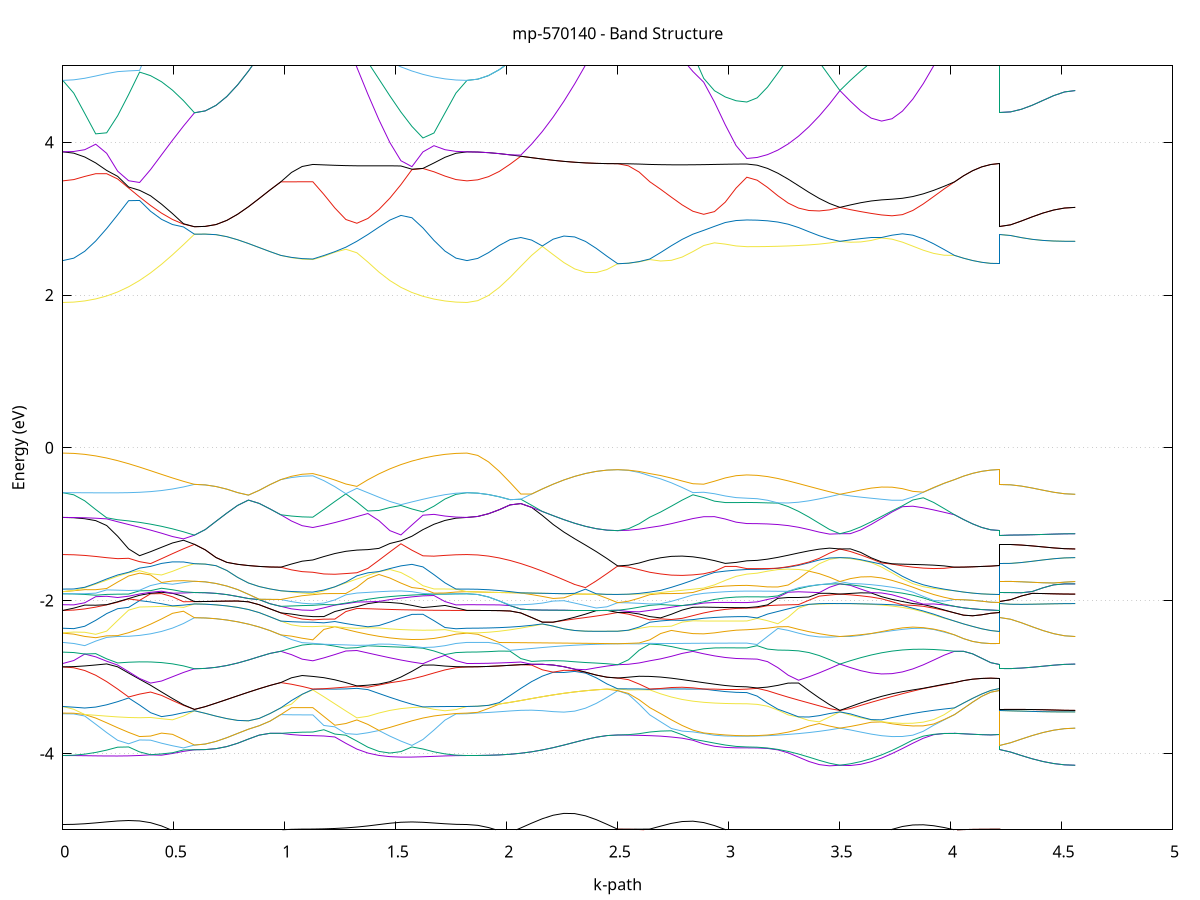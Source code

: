 set title 'mp-570140 - Band Structure'
set xlabel 'k-path'
set ylabel 'Energy (eV)'
set grid y
set yrange [-5:5]
set terminal png size 800,600
set output 'mp-570140_bands_gnuplot.png'
plot '-' using 1:2 with lines notitle, '-' using 1:2 with lines notitle, '-' using 1:2 with lines notitle, '-' using 1:2 with lines notitle, '-' using 1:2 with lines notitle, '-' using 1:2 with lines notitle, '-' using 1:2 with lines notitle, '-' using 1:2 with lines notitle, '-' using 1:2 with lines notitle, '-' using 1:2 with lines notitle, '-' using 1:2 with lines notitle, '-' using 1:2 with lines notitle, '-' using 1:2 with lines notitle, '-' using 1:2 with lines notitle, '-' using 1:2 with lines notitle, '-' using 1:2 with lines notitle, '-' using 1:2 with lines notitle, '-' using 1:2 with lines notitle, '-' using 1:2 with lines notitle, '-' using 1:2 with lines notitle, '-' using 1:2 with lines notitle, '-' using 1:2 with lines notitle, '-' using 1:2 with lines notitle, '-' using 1:2 with lines notitle, '-' using 1:2 with lines notitle, '-' using 1:2 with lines notitle, '-' using 1:2 with lines notitle, '-' using 1:2 with lines notitle, '-' using 1:2 with lines notitle, '-' using 1:2 with lines notitle, '-' using 1:2 with lines notitle, '-' using 1:2 with lines notitle, '-' using 1:2 with lines notitle, '-' using 1:2 with lines notitle, '-' using 1:2 with lines notitle, '-' using 1:2 with lines notitle, '-' using 1:2 with lines notitle, '-' using 1:2 with lines notitle, '-' using 1:2 with lines notitle, '-' using 1:2 with lines notitle, '-' using 1:2 with lines notitle, '-' using 1:2 with lines notitle, '-' using 1:2 with lines notitle, '-' using 1:2 with lines notitle, '-' using 1:2 with lines notitle, '-' using 1:2 with lines notitle, '-' using 1:2 with lines notitle, '-' using 1:2 with lines notitle, '-' using 1:2 with lines notitle, '-' using 1:2 with lines notitle, '-' using 1:2 with lines notitle, '-' using 1:2 with lines notitle, '-' using 1:2 with lines notitle, '-' using 1:2 with lines notitle, '-' using 1:2 with lines notitle, '-' using 1:2 with lines notitle, '-' using 1:2 with lines notitle, '-' using 1:2 with lines notitle, '-' using 1:2 with lines notitle, '-' using 1:2 with lines notitle, '-' using 1:2 with lines notitle, '-' using 1:2 with lines notitle, '-' using 1:2 with lines notitle, '-' using 1:2 with lines notitle, '-' using 1:2 with lines notitle, '-' using 1:2 with lines notitle, '-' using 1:2 with lines notitle, '-' using 1:2 with lines notitle
0.000000 -15.228229
0.049434 -15.226029
0.098868 -15.219529
0.148302 -15.208929
0.197737 -15.194229
0.247171 -15.175729
0.296605 -15.153729
0.346039 -15.128529
0.395473 -15.100529
0.444907 -15.070229
0.494341 -15.038129
0.543775 -15.004729
0.593210 -14.970629
0.593210 -14.970629
0.641836 -14.974329
0.690463 -14.983629
0.739089 -14.995529
0.787716 -15.008229
0.836342 -15.020629
0.884969 -15.032229
0.933595 -15.042629
0.982222 -15.051429
0.982222 -15.051429
1.030352 -15.064929
1.078481 -15.073029
1.126611 -15.075829
1.126611 -15.075829
1.176221 -15.081429
1.225830 -15.088629
1.275440 -15.097429
1.325050 -15.107829
1.374659 -15.119929
1.424269 -15.133729
1.473879 -15.148829
1.523489 -15.164929
1.573098 -15.181129
1.622708 -15.196329
1.672318 -15.209529
1.721927 -15.219629
1.771537 -15.226029
1.821147 -15.228229
1.821147 -15.228229
1.869672 -15.226029
1.918198 -15.219529
1.966724 -15.208829
2.015250 -15.194529
2.063776 -15.176929
2.112301 -15.156929
2.160827 -15.135429
2.209353 -15.113829
2.257879 -15.093929
2.306405 -15.091329
2.354930 -15.087529
2.403456 -15.082029
2.451982 -15.075429
2.500508 -15.068829
2.500508 -15.068829
2.548638 -15.069629
2.596767 -15.071929
2.644897 -15.075829
2.644897 -15.075829
2.693463 -15.079829
2.742028 -15.085029
2.790594 -15.090429
2.839160 -15.095329
2.887725 -15.099429
2.936291 -15.102529
2.984856 -15.104729
3.033422 -15.105929
3.081988 -15.106329
3.081988 -15.106329
3.128595 -15.103829
3.175201 -15.096329
3.221808 -15.084129
3.268415 -15.067529
3.315022 -15.047229
3.361629 -15.024129
3.408236 -14.999729
3.454843 -14.977429
3.501450 -14.963729
3.501450 -14.963729
3.548399 -14.974129
3.595349 -14.988129
3.642298 -15.001729
3.689248 -15.014029
3.736197 -15.024529
3.783146 -15.033029
3.830096 -15.039629
3.877045 -15.044429
3.923994 -15.047729
3.970944 -15.049929
4.017893 -15.051429
4.017893 -15.051429
4.058733 -15.057629
4.099572 -15.062529
4.140411 -15.066029
4.181251 -15.068129
4.222090 -15.068829
4.222090 -14.970629
4.270616 -14.970329
4.319142 -14.969429
4.367668 -14.968129
4.416194 -14.966529
4.464719 -14.965129
4.513245 -14.964029
4.561771 -14.963729
e
0.000000 -15.059629
0.049434 -15.058329
0.098868 -15.054429
0.148302 -15.047929
0.197737 -15.039029
0.247171 -15.027629
0.296605 -15.014029
0.346039 -14.998229
0.395473 -14.980629
0.444907 -14.961329
0.494341 -14.940629
0.543775 -14.936329
0.593210 -14.970629
0.593210 -14.970629
0.641836 -14.974329
0.690463 -14.983629
0.739089 -14.995529
0.787716 -15.008229
0.836342 -15.020629
0.884969 -15.032229
0.933595 -15.042629
0.982222 -15.051429
0.982222 -15.051429
1.030352 -15.047629
1.078481 -15.045229
1.126611 -15.044529
1.126611 -15.044529
1.176221 -15.025529
1.225830 -15.002029
1.275440 -14.974629
1.325050 -14.944129
1.374659 -14.937729
1.424269 -14.963729
1.473879 -14.987329
1.523489 -15.007629
1.573098 -15.024429
1.622708 -15.037629
1.672318 -15.047529
1.721927 -15.054329
1.771537 -15.058329
1.821147 -15.059629
1.821147 -15.059629
1.869672 -15.060829
1.918198 -15.064029
1.966724 -15.068929
2.015250 -15.074629
2.063776 -15.080629
2.112301 -15.085929
2.160827 -15.090129
2.209353 -15.092629
2.257879 -15.093029
2.306405 -15.077729
2.354930 -15.067029
2.403456 -15.062729
2.451982 -15.063929
2.500508 -15.068829
2.500508 -15.068829
2.548638 -15.066129
2.596767 -15.057929
2.644897 -15.044529
2.644897 -15.044529
2.693463 -15.033329
2.742028 -15.021129
2.790594 -15.009229
2.839160 -14.998929
2.887725 -14.991429
2.936291 -14.987429
2.984856 -14.986429
3.033422 -14.986729
3.081988 -14.987029
3.081988 -14.987029
3.128595 -14.986429
3.175201 -14.984629
3.221808 -14.981729
3.268415 -14.977929
3.315022 -14.973329
3.361629 -14.968429
3.408236 -14.963729
3.454843 -14.960929
3.501450 -14.963729
3.501450 -14.963729
3.548399 -14.958329
3.595349 -14.955529
3.642298 -14.959229
3.689248 -14.968529
3.736197 -14.980129
3.783146 -14.992429
3.830096 -15.004829
3.877045 -15.017229
3.923994 -15.029229
3.970944 -15.040729
4.017893 -15.051429
4.017893 -15.051429
4.058733 -15.057629
4.099572 -15.062529
4.140411 -15.066029
4.181251 -15.068129
4.222090 -15.068829
4.222090 -14.970629
4.270616 -14.970329
4.319142 -14.969429
4.367668 -14.968129
4.416194 -14.966529
4.464719 -14.965129
4.513245 -14.964029
4.561771 -14.963729
e
0.000000 -14.707729
0.049434 -14.709429
0.098868 -14.714629
0.148302 -14.724029
0.197737 -14.739729
0.247171 -14.759429
0.296605 -14.782729
0.346039 -14.809129
0.395473 -14.838229
0.444907 -14.869529
0.494341 -14.902429
0.543775 -14.918729
0.593210 -14.896129
0.593210 -14.896129
0.641836 -14.892229
0.690463 -14.882629
0.739089 -14.870029
0.787716 -14.856629
0.836342 -14.843229
0.884969 -14.830729
0.933595 -14.819329
0.982222 -14.809529
0.982222 -14.809529
1.030352 -14.812729
1.078481 -14.814729
1.126611 -14.815329
1.126611 -14.815329
1.176221 -14.834429
1.225830 -14.857429
1.275440 -14.883229
1.325050 -14.910429
1.374659 -14.911529
1.424269 -14.877829
1.473879 -14.844329
1.523489 -14.812029
1.573098 -14.782229
1.622708 -14.756129
1.672318 -14.734629
1.721927 -14.718829
1.771537 -14.709829
1.821147 -14.707729
1.821147 -14.707729
1.869672 -14.709729
1.918198 -14.715729
1.966724 -14.725429
2.015250 -14.738229
2.063776 -14.753429
2.112301 -14.770229
2.160827 -14.787329
2.209353 -14.803229
2.257879 -14.816329
2.306405 -14.824329
2.354930 -14.825629
2.403456 -14.819429
2.451982 -14.806829
2.500508 -14.790029
2.500508 -14.790029
2.548638 -14.792929
2.596767 -14.801529
2.644897 -14.815329
2.644897 -14.815329
2.693463 -14.829829
2.742028 -14.847029
2.790594 -14.863129
2.839160 -14.876529
2.887725 -14.886029
2.936291 -14.891029
2.984856 -14.892429
3.033422 -14.892129
3.081988 -14.891829
3.081988 -14.891829
3.128595 -14.892429
3.175201 -14.894229
3.221808 -14.897129
3.268415 -14.900929
3.315022 -14.905429
3.361629 -14.909929
3.408236 -14.913429
3.454843 -14.913129
3.501450 -14.903329
3.501450 -14.903329
3.548399 -14.914729
3.595349 -14.922329
3.642298 -14.922229
3.689248 -14.915229
3.736197 -14.904529
3.783146 -14.891529
3.830096 -14.877029
3.877045 -14.861229
3.923994 -14.844529
3.970944 -14.827129
4.017893 -14.809529
4.017893 -14.809529
4.058733 -14.802729
4.099572 -14.797229
4.140411 -14.793229
4.181251 -14.790829
4.222090 -14.790029
4.222090 -14.896129
4.270616 -14.896429
4.319142 -14.897329
4.367668 -14.898729
4.416194 -14.900329
4.464719 -14.901829
4.513245 -14.902929
4.561771 -14.903329
e
0.000000 -14.703329
0.049434 -14.705729
0.098868 -14.712629
0.148302 -14.723129
0.197737 -14.734629
0.247171 -14.749029
0.296605 -14.765829
0.346039 -14.784829
0.395473 -14.805429
0.444907 -14.827329
0.494341 -14.850029
0.543775 -14.873029
0.593210 -14.896129
0.593210 -14.896129
0.641836 -14.892229
0.690463 -14.882629
0.739089 -14.870029
0.787716 -14.856629
0.836342 -14.843229
0.884969 -14.830729
0.933595 -14.819329
0.982222 -14.809529
0.982222 -14.809529
1.030352 -14.795629
1.078481 -14.787029
1.126611 -14.784129
1.126611 -14.784129
1.176221 -14.779629
1.225830 -14.773929
1.275440 -14.767429
1.325050 -14.760229
1.374659 -14.752529
1.424269 -14.744729
1.473879 -14.737029
1.523489 -14.729729
1.573098 -14.723029
1.622708 -14.717129
1.672318 -14.712229
1.721927 -14.708529
1.771537 -14.705329
1.821147 -14.703329
1.821147 -14.703329
1.869672 -14.702629
1.918198 -14.700629
1.966724 -14.697829
2.015250 -14.695129
2.063776 -14.693329
2.112301 -14.693229
2.160827 -14.695529
2.209353 -14.700729
2.257879 -14.709229
2.306405 -14.720929
2.354930 -14.735629
2.403456 -14.752729
2.451982 -14.771429
2.500508 -14.790029
2.500508 -14.790029
2.548638 -14.789429
2.596767 -14.787429
2.644897 -14.784129
2.644897 -14.784129
2.693463 -14.777329
2.742028 -14.767629
2.790594 -14.758329
2.839160 -14.750429
2.887725 -14.744429
2.936291 -14.740329
2.984856 -14.737729
3.033422 -14.736429
3.081988 -14.736029
3.081988 -14.736029
3.128595 -14.738929
3.175201 -14.747529
3.221808 -14.761429
3.268415 -14.780129
3.315022 -14.802729
3.361629 -14.828329
3.408236 -14.855529
3.454843 -14.882029
3.501450 -14.903329
3.501450 -14.903329
3.548399 -14.886629
3.595349 -14.867229
3.642298 -14.849029
3.689248 -14.833329
3.736197 -14.820829
3.783146 -14.811529
3.830096 -14.805629
3.877045 -14.802929
3.923994 -14.803029
3.970944 -14.805529
4.017893 -14.809529
4.017893 -14.809529
4.058733 -14.802729
4.099572 -14.797229
4.140411 -14.793229
4.181251 -14.790829
4.222090 -14.790029
4.222090 -14.896129
4.270616 -14.896429
4.319142 -14.897329
4.367668 -14.898729
4.416194 -14.900329
4.464719 -14.901829
4.513245 -14.902929
4.561771 -14.903329
e
0.000000 -5.875229
0.049434 -5.871629
0.098868 -5.860829
0.148302 -5.843229
0.197737 -5.819129
0.247171 -5.789129
0.296605 -5.753929
0.346039 -5.714329
0.395473 -5.671129
0.444907 -5.625129
0.494341 -5.577429
0.543775 -5.528829
0.593210 -5.480229
0.593210 -5.480229
0.641836 -5.497129
0.690463 -5.539929
0.739089 -5.595329
0.787716 -5.654629
0.836342 -5.712829
0.884969 -5.767029
0.933595 -5.815329
0.982222 -5.856529
0.982222 -5.856529
1.030352 -5.898229
1.078481 -5.923829
1.126611 -5.932429
1.126611 -5.932429
1.176221 -5.928929
1.225830 -5.924629
1.275440 -5.919729
1.325050 -5.914429
1.374659 -5.908729
1.424269 -5.903029
1.473879 -5.897429
1.523489 -5.892129
1.573098 -5.887329
1.622708 -5.883129
1.672318 -5.879729
1.721927 -5.877229
1.771537 -5.875729
1.821147 -5.875229
1.821147 -5.875229
1.869672 -5.875829
1.918198 -5.877629
1.966724 -5.880629
2.015250 -5.884829
2.063776 -5.890129
2.112301 -5.896229
2.160827 -5.903029
2.209353 -5.910129
2.257879 -5.917129
2.306405 -5.923529
2.354930 -5.929129
2.403456 -5.933329
2.451982 -5.936029
2.500508 -5.936929
2.500508 -5.936929
2.548638 -5.936429
2.596767 -5.934929
2.644897 -5.932429
2.644897 -5.932429
2.693463 -5.929929
2.742028 -5.926329
2.790594 -5.921929
2.839160 -5.917229
2.887725 -5.912529
2.936291 -5.908229
2.984856 -5.904929
3.033422 -5.902729
3.081988 -5.902029
3.081988 -5.902029
3.128595 -5.893129
3.175201 -5.866829
3.221808 -5.823629
3.268415 -5.764929
3.315022 -5.692329
3.361629 -5.608329
3.408236 -5.516629
3.454843 -5.422629
3.501450 -5.343929
3.501450 -5.343929
3.548399 -5.388929
3.595349 -5.441229
3.642298 -5.497029
3.689248 -5.553629
3.736197 -5.609029
3.783146 -5.661429
3.830096 -5.709929
3.877045 -5.753829
3.923994 -5.793029
3.970944 -5.827229
4.017893 -5.856529
4.017893 -5.856529
4.058733 -5.885029
4.099572 -5.907529
4.140411 -5.923829
4.181251 -5.933629
4.222090 -5.936929
4.222090 -5.480229
4.270616 -5.476129
4.319142 -5.464329
4.367668 -5.445329
4.416194 -5.420429
4.464719 -5.391329
4.513245 -5.361529
4.561771 -5.343929
e
0.000000 -5.875229
0.049434 -5.869029
0.098868 -5.850529
0.148302 -5.820029
0.197737 -5.778229
0.247171 -5.725829
0.296605 -5.663829
0.346039 -5.593429
0.395473 -5.515829
0.444907 -5.432629
0.494341 -5.386529
0.543775 -5.432429
0.593210 -5.480229
0.593210 -5.480229
0.641836 -5.497129
0.690463 -5.539929
0.739089 -5.595329
0.787716 -5.654629
0.836342 -5.712829
0.884969 -5.767029
0.933595 -5.815329
0.982222 -5.856529
0.982222 -5.856529
1.030352 -5.859129
1.078481 -5.860729
1.126611 -5.861229
1.126611 -5.861229
1.176221 -5.803129
1.225830 -5.731729
1.275440 -5.650229
1.325050 -5.562929
1.374659 -5.475229
1.424269 -5.393229
1.473879 -5.437429
1.523489 -5.538529
1.573098 -5.632929
1.622708 -5.715829
1.672318 -5.783729
1.721927 -5.833929
1.771537 -5.864829
1.821147 -5.875229
1.821147 -5.875229
1.869672 -5.875829
1.918198 -5.877629
1.966724 -5.880629
2.015250 -5.884829
2.063776 -5.890129
2.112301 -5.896229
2.160827 -5.903029
2.209353 -5.910129
2.257879 -5.917129
2.306405 -5.923529
2.354930 -5.929129
2.403456 -5.933329
2.451982 -5.936029
2.500508 -5.936929
2.500508 -5.936929
2.548638 -5.928329
2.596767 -5.902829
2.644897 -5.861229
2.644897 -5.861229
2.693463 -5.826329
2.742028 -5.783829
2.790594 -5.733629
2.839160 -5.675929
2.887725 -5.610829
2.936291 -5.539429
2.984856 -5.463929
3.033422 -5.389729
3.081988 -5.341129
3.081988 -5.341129
3.128595 -5.340729
3.175201 -5.339529
3.221808 -5.337629
3.268415 -5.335229
3.315022 -5.332229
3.361629 -5.329029
3.408236 -5.326129
3.454843 -5.325329
3.501450 -5.343929
3.501450 -5.343929
3.548399 -5.370329
3.595349 -5.429129
3.642298 -5.488829
3.689248 -5.547329
3.736197 -5.603429
3.783146 -5.656429
3.830096 -5.705729
3.877045 -5.750729
3.923994 -5.791029
3.970944 -5.826429
4.017893 -5.856529
4.017893 -5.856529
4.058733 -5.885029
4.099572 -5.907529
4.140411 -5.923829
4.181251 -5.933629
4.222090 -5.936929
4.222090 -5.480229
4.270616 -5.476129
4.319142 -5.464329
4.367668 -5.445329
4.416194 -5.420429
4.464719 -5.391329
4.513245 -5.361529
4.561771 -5.343929
e
0.000000 -5.157029
0.049434 -5.159129
0.098868 -5.165429
0.148302 -5.176129
0.197737 -5.191529
0.247171 -5.211929
0.296605 -5.237529
0.346039 -5.268129
0.395473 -5.303529
0.444907 -5.343229
0.494341 -5.345629
0.543775 -5.256929
0.593210 -5.169029
0.593210 -5.169029
0.641836 -5.156429
0.690463 -5.126629
0.739089 -5.092429
0.787716 -5.061629
0.836342 -5.037329
0.884969 -5.019929
0.933595 -5.008229
0.982222 -5.001029
0.982222 -5.001029
1.030352 -5.002729
1.078481 -5.003429
1.126611 -5.003729
1.126611 -5.003729
1.176221 -5.018829
1.225830 -5.046729
1.275440 -5.091829
1.325050 -5.156529
1.374659 -5.239529
1.424269 -5.335429
1.473879 -5.322829
1.523489 -5.267129
1.573098 -5.226029
1.622708 -5.197329
1.672318 -5.178029
1.721927 -5.165829
1.771537 -5.159129
1.821147 -5.157029
1.821147 -5.157029
1.869672 -5.148829
1.918198 -5.124529
1.966724 -5.085729
2.015250 -5.059129
2.063776 -5.104429
2.112301 -5.143329
2.160827 -5.171929
2.209353 -5.187829
2.257879 -5.189429
2.306405 -5.176229
2.354930 -5.148429
2.403456 -5.107029
2.451982 -5.054129
2.500508 -4.993029
2.500508 -4.993029
2.548638 -4.993729
2.596767 -4.996629
2.644897 -5.003729
2.644897 -5.003729
2.693463 -5.046429
2.742028 -5.089729
2.790594 -5.127029
2.839160 -5.158229
2.887725 -5.183829
2.936291 -5.205929
2.984856 -5.228429
3.033422 -5.258829
3.081988 -5.289929
3.081988 -5.289929
3.128595 -5.290229
3.175201 -5.291129
3.221808 -5.292629
3.268415 -5.294629
3.315022 -5.297029
3.361629 -5.299729
3.408236 -5.302329
3.454843 -5.303529
3.501450 -5.291529
3.501450 -5.291529
3.548399 -5.264029
3.595349 -5.239629
3.642298 -5.218329
3.689248 -5.198729
3.736197 -5.179229
3.783146 -5.158429
3.830096 -5.134829
3.877045 -5.107529
3.923994 -5.076029
3.970944 -5.040329
4.017893 -5.001029
4.017893 -5.001029
4.058733 -4.997329
4.099572 -4.995029
4.140411 -4.993829
4.181251 -4.993229
4.222090 -4.993029
4.222090 -5.169029
4.270616 -5.172329
4.319142 -5.182229
4.367668 -5.198329
4.416194 -5.220229
4.464719 -5.246629
4.513245 -5.274529
4.561771 -5.291529
e
0.000000 -4.931329
0.049434 -4.928729
0.098868 -4.921229
0.148302 -4.909829
0.197737 -4.896729
0.247171 -4.884829
0.296605 -4.878829
0.346039 -4.884429
0.395473 -4.907129
0.444907 -4.949729
0.494341 -5.010629
0.543775 -5.085429
0.593210 -5.169029
0.593210 -5.169029
0.641836 -5.156429
0.690463 -5.126629
0.739089 -5.092429
0.787716 -5.061629
0.836342 -5.037329
0.884969 -5.019929
0.933595 -5.008229
0.982222 -5.001029
0.982222 -5.001029
1.030352 -4.994129
1.078481 -4.991329
1.126611 -4.990629
1.126611 -4.990629
1.176221 -4.987829
1.225830 -4.982929
1.275440 -4.975329
1.325050 -4.964229
1.374659 -4.949529
1.424269 -4.931829
1.473879 -4.914229
1.523489 -4.901529
1.573098 -4.897429
1.622708 -4.902029
1.672318 -4.911429
1.721927 -4.921429
1.771537 -4.928729
1.821147 -4.931329
1.821147 -4.931329
1.869672 -4.941829
1.918198 -4.970929
1.966724 -5.012429
2.015250 -5.034829
2.063776 -4.975629
2.112301 -4.913429
2.160827 -4.855229
2.209353 -4.809729
2.257879 -4.785529
2.306405 -4.788229
2.354930 -4.817429
2.403456 -4.867129
2.451982 -4.928429
2.500508 -4.993029
2.500508 -4.993029
2.548638 -4.992829
2.596767 -4.992129
2.644897 -4.990629
2.644897 -4.990629
2.693463 -4.952829
2.742028 -4.916229
2.790594 -4.892329
2.839160 -4.887429
2.887725 -4.905629
2.936291 -4.945129
2.984856 -4.996529
3.033422 -5.042229
3.081988 -5.060829
3.081988 -5.060829
3.128595 -5.060329
3.175201 -5.059329
3.221808 -5.059829
3.268415 -5.065229
3.315022 -5.080329
3.361629 -5.110829
3.408236 -5.160529
3.454843 -5.227929
3.501450 -5.291529
3.501450 -5.291529
3.548399 -5.252929
3.595349 -5.181529
3.642298 -5.111129
3.689248 -5.047129
3.736197 -4.994329
3.783146 -4.956929
3.830096 -4.937129
3.877045 -4.934629
3.923994 -4.947029
3.970944 -4.970529
4.017893 -5.001029
4.017893 -5.001029
4.058733 -4.997329
4.099572 -4.995029
4.140411 -4.993829
4.181251 -4.993229
4.222090 -4.993029
4.222090 -5.169029
4.270616 -5.172329
4.319142 -5.182229
4.367668 -5.198329
4.416194 -5.220229
4.464719 -5.246629
4.513245 -5.274529
4.561771 -5.291529
e
0.000000 -4.028029
0.049434 -4.028629
0.098868 -4.030229
0.148302 -4.032329
0.197737 -4.034029
0.247171 -4.034329
0.296605 -4.032429
0.346039 -4.027429
0.395473 -4.019029
0.444907 -4.023629
0.494341 -4.001029
0.543775 -3.973529
0.593210 -3.952529
0.593210 -3.952529
0.641836 -3.950229
0.690463 -3.938129
0.739089 -3.910829
0.787716 -3.867429
0.836342 -3.812529
0.884969 -3.760829
0.933595 -3.737229
0.982222 -3.737429
0.982222 -3.737429
1.030352 -3.753629
1.078481 -3.764229
1.126611 -3.767829
1.126611 -3.767829
1.176221 -3.772429
1.225830 -3.785329
1.275440 -3.868229
1.325050 -3.943929
1.374659 -3.995529
1.424269 -4.026729
1.473879 -4.042729
1.523489 -4.048729
1.573098 -4.048329
1.622708 -4.044329
1.672318 -4.038729
1.721927 -4.033329
1.771537 -4.029429
1.821147 -4.028029
1.821147 -4.028029
1.869672 -4.027329
1.918198 -4.024929
1.966724 -4.020029
2.015250 -4.011429
2.063776 -3.998129
2.112301 -3.979429
2.160827 -3.954929
2.209353 -3.925129
2.257879 -3.891029
2.306405 -3.854629
2.354930 -3.819029
2.403456 -3.788229
2.451982 -3.766929
2.500508 -3.759229
2.500508 -3.759229
2.548638 -3.760429
2.596767 -3.763629
2.644897 -3.767829
2.644897 -3.767829
2.693463 -3.774129
2.742028 -3.785629
2.790594 -3.800829
2.839160 -3.828129
2.887725 -3.875829
2.936291 -3.906329
2.984856 -3.921729
3.033422 -3.927129
3.081988 -3.927629
3.081988 -3.927629
3.128595 -3.928929
3.175201 -3.935229
3.221808 -3.953929
3.268415 -3.992829
3.315022 -4.048929
3.361629 -4.105929
3.408236 -4.146829
3.454843 -4.163229
3.501450 -4.155329
3.501450 -4.155329
3.548399 -4.159029
3.595349 -4.142829
3.642298 -4.109329
3.689248 -4.061429
3.736197 -4.002629
3.783146 -3.936429
3.830096 -3.867129
3.877045 -3.801929
3.923994 -3.755329
3.970944 -3.739129
4.017893 -3.737429
4.017893 -3.737429
4.058733 -3.743329
4.099572 -3.749629
4.140411 -3.754829
4.181251 -3.758129
4.222090 -3.759229
4.222090 -3.952529
4.270616 -3.982529
4.319142 -4.028029
4.367668 -4.070529
4.416194 -4.106229
4.464719 -4.133129
4.513245 -4.149729
4.561771 -4.155329
e
0.000000 -4.028029
0.049434 -4.023529
0.098868 -4.009929
0.148302 -3.987629
0.197737 -3.957029
0.247171 -3.918829
0.296605 -3.915829
0.346039 -3.980629
0.395473 -4.017429
0.444907 -4.007029
0.494341 -3.991729
0.543775 -3.954729
0.593210 -3.952529
0.593210 -3.952529
0.641836 -3.950229
0.690463 -3.938129
0.739089 -3.910829
0.787716 -3.867429
0.836342 -3.812529
0.884969 -3.760829
0.933595 -3.737229
0.982222 -3.737429
0.982222 -3.737429
1.030352 -3.728429
1.078481 -3.722629
1.126611 -3.720529
1.126611 -3.720529
1.176221 -3.690329
1.225830 -3.746829
1.275440 -3.761829
1.325050 -3.838829
1.374659 -3.918929
1.424269 -3.973929
1.473879 -3.995529
1.523489 -3.976829
1.573098 -3.915829
1.622708 -3.942529
1.672318 -3.979629
1.721927 -4.006429
1.771537 -4.022629
1.821147 -4.028029
1.821147 -4.028029
1.869672 -4.027329
1.918198 -4.024929
1.966724 -4.020029
2.015250 -4.011429
2.063776 -3.998129
2.112301 -3.979429
2.160827 -3.954929
2.209353 -3.925129
2.257879 -3.891029
2.306405 -3.854629
2.354930 -3.819029
2.403456 -3.788229
2.451982 -3.766929
2.500508 -3.759229
2.500508 -3.759229
2.548638 -3.754829
2.596767 -3.741929
2.644897 -3.720529
2.644897 -3.720529
2.693463 -3.708229
2.742028 -3.704129
2.790594 -3.755429
2.839160 -3.814329
2.887725 -3.838829
2.936291 -3.865529
2.984856 -3.890629
3.033422 -3.908629
3.081988 -3.915729
3.081988 -3.915729
3.128595 -3.919129
3.175201 -3.929629
3.221808 -3.947829
3.268415 -3.974129
3.315022 -4.008329
3.361629 -4.048629
3.408236 -4.090829
3.454843 -4.128829
3.501450 -4.155329
3.501450 -4.155329
3.548399 -4.136329
3.595349 -4.107329
3.642298 -4.068329
3.689248 -4.019729
3.736197 -3.961629
3.783146 -3.894929
3.830096 -3.824629
3.877045 -3.774229
3.923994 -3.750729
3.970944 -3.737429
4.017893 -3.737429
4.017893 -3.737429
4.058733 -3.743329
4.099572 -3.749629
4.140411 -3.754829
4.181251 -3.758129
4.222090 -3.759229
4.222090 -3.952529
4.270616 -3.982529
4.319142 -4.028029
4.367668 -4.070529
4.416194 -4.106229
4.464719 -4.133129
4.513245 -4.149729
4.561771 -4.155329
e
0.000000 -3.480929
0.049434 -3.483529
0.098868 -3.510729
0.148302 -3.618029
0.197737 -3.727429
0.247171 -3.829129
0.296605 -3.874029
0.346039 -3.824229
0.395473 -3.826829
0.444907 -3.866729
0.494341 -3.900129
0.543775 -3.928329
0.593210 -3.891129
0.593210 -3.891129
0.641836 -3.877729
0.690463 -3.842929
0.739089 -3.794629
0.787716 -3.738529
0.836342 -3.683329
0.884969 -3.638129
0.933595 -3.577929
0.982222 -3.492129
0.982222 -3.492129
1.030352 -3.494829
1.078481 -3.495829
1.126611 -3.496129
1.126611 -3.496129
1.176221 -3.634529
1.225830 -3.652729
1.275440 -3.740929
1.325050 -3.750929
1.374659 -3.729829
1.424269 -3.700829
1.473879 -3.773929
1.523489 -3.839129
1.573098 -3.895529
1.622708 -3.818029
1.672318 -3.695029
1.721927 -3.564829
1.771537 -3.483629
1.821147 -3.480929
1.821147 -3.480929
1.869672 -3.470529
1.918198 -3.464329
1.966724 -3.455029
2.015250 -3.444729
2.063776 -3.436329
2.112301 -3.434129
2.160827 -3.440929
2.209353 -3.453429
2.257879 -3.459829
2.306405 -3.446829
2.354930 -3.408229
2.403456 -3.345829
2.451982 -3.266729
2.500508 -3.178929
2.500508 -3.178929
2.548638 -3.227829
2.596767 -3.355929
2.644897 -3.496129
2.644897 -3.496129
2.693463 -3.585529
2.742028 -3.673929
2.790594 -3.708129
2.839160 -3.718429
2.887725 -3.738829
2.936291 -3.762429
2.984856 -3.772029
3.033422 -3.774529
3.081988 -3.774729
3.081988 -3.774729
3.128595 -3.772929
3.175201 -3.767829
3.221808 -3.760629
3.268415 -3.751729
3.315022 -3.740829
3.361629 -3.727429
3.408236 -3.711329
3.454843 -3.692329
3.501450 -3.669729
3.501450 -3.669729
3.548399 -3.693129
3.595349 -3.720829
3.642298 -3.747429
3.689248 -3.768329
3.736197 -3.779729
3.783146 -3.778729
3.830096 -3.761529
3.877045 -3.710729
3.923994 -3.631429
3.970944 -3.561329
4.017893 -3.492129
4.017893 -3.492129
4.058733 -3.411229
4.099572 -3.329129
4.140411 -3.253529
4.181251 -3.198729
4.222090 -3.178929
4.222090 -3.891129
4.270616 -3.860429
4.319142 -3.812829
4.367668 -3.766929
4.416194 -3.727129
4.464719 -3.696229
4.513245 -3.676529
4.561771 -3.669729
e
0.000000 -3.472729
0.049434 -3.474129
0.098868 -3.490929
0.148302 -3.537629
0.197737 -3.599629
0.247171 -3.664129
0.296605 -3.725029
0.346039 -3.779629
0.395473 -3.773229
0.444907 -3.734429
0.494341 -3.750529
0.543775 -3.817729
0.593210 -3.891129
0.593210 -3.891129
0.641836 -3.877729
0.690463 -3.842929
0.739089 -3.794629
0.787716 -3.738529
0.836342 -3.683329
0.884969 -3.638129
0.933595 -3.577929
0.982222 -3.492129
0.982222 -3.492129
1.030352 -3.401529
1.078481 -3.401129
1.126611 -3.401229
1.126611 -3.401229
1.176221 -3.516129
1.225830 -3.631429
1.275440 -3.609129
1.325050 -3.561929
1.374659 -3.620729
1.424269 -3.698929
1.473879 -3.659929
1.523489 -3.616529
1.573098 -3.573929
1.622708 -3.537329
1.672318 -3.510129
1.721927 -3.492729
1.771537 -3.477929
1.821147 -3.472729
1.821147 -3.472729
1.869672 -3.462729
1.918198 -3.411429
1.966724 -3.353929
2.015250 -3.332229
2.063776 -3.307829
2.112301 -3.282529
2.160827 -3.257729
2.209353 -3.234429
2.257879 -3.213529
2.306405 -3.195329
2.354930 -3.180029
2.403456 -3.167529
2.451982 -3.158529
2.500508 -3.178929
2.500508 -3.178929
2.548638 -3.215029
2.596767 -3.297829
2.644897 -3.401229
2.644897 -3.401229
2.693463 -3.478829
2.742028 -3.560229
2.790594 -3.634529
2.839160 -3.695629
2.887725 -3.732229
2.936291 -3.746529
2.984856 -3.758529
3.033422 -3.766529
3.081988 -3.769329
3.081988 -3.769329
3.128595 -3.767029
3.175201 -3.759629
3.221808 -3.745229
3.268415 -3.721729
3.315022 -3.687429
3.361629 -3.642329
3.408236 -3.609329
3.454843 -3.642529
3.501450 -3.669729
3.501450 -3.669729
3.548399 -3.647929
3.595349 -3.621429
3.642298 -3.592129
3.689248 -3.588129
3.736197 -3.612329
3.783146 -3.630329
3.830096 -3.640829
3.877045 -3.639729
3.923994 -3.615429
3.970944 -3.556929
4.017893 -3.492129
4.017893 -3.492129
4.058733 -3.411229
4.099572 -3.329129
4.140411 -3.253529
4.181251 -3.198729
4.222090 -3.178929
4.222090 -3.891129
4.270616 -3.860429
4.319142 -3.812829
4.367668 -3.766929
4.416194 -3.727129
4.464719 -3.696229
4.513245 -3.676529
4.561771 -3.669729
e
0.000000 -3.386129
0.049434 -3.422829
0.098868 -3.490829
0.148302 -3.501129
0.197737 -3.512429
0.247171 -3.522729
0.296605 -3.530129
0.346039 -3.533029
0.395473 -3.529729
0.444907 -3.546229
0.494341 -3.560529
0.543775 -3.511529
0.593210 -3.441729
0.593210 -3.441729
0.641836 -3.475429
0.690463 -3.512529
0.739089 -3.544629
0.787716 -3.568229
0.836342 -3.573729
0.884969 -3.542029
0.933595 -3.478529
0.982222 -3.404329
0.982222 -3.404329
1.030352 -3.355229
1.078481 -3.226929
1.126611 -3.168829
1.126611 -3.168829
1.176221 -3.258229
1.225830 -3.351429
1.275440 -3.444429
1.325050 -3.534829
1.374659 -3.514429
1.424269 -3.471529
1.473879 -3.437329
1.523489 -3.413829
1.573098 -3.399629
1.622708 -3.393329
1.672318 -3.422729
1.721927 -3.442229
1.771537 -3.426929
1.821147 -3.386129
1.821147 -3.386129
1.869672 -3.382229
1.918198 -3.371129
1.966724 -3.353929
2.015250 -3.332229
2.063776 -3.307829
2.112301 -3.282529
2.160827 -3.257729
2.209353 -3.234429
2.257879 -3.213529
2.306405 -3.195329
2.354930 -3.180029
2.403456 -3.167529
2.451982 -3.158529
2.500508 -3.155029
2.500508 -3.155029
2.548638 -3.170529
2.596767 -3.167829
2.644897 -3.168829
2.644897 -3.168829
2.693463 -3.219929
2.742028 -3.262029
2.790594 -3.294029
2.839160 -3.316529
2.887725 -3.331529
2.936291 -3.341029
2.984856 -3.346629
3.033422 -3.349529
3.081988 -3.350529
3.081988 -3.350529
3.128595 -3.358329
3.175201 -3.382129
3.221808 -3.433029
3.268415 -3.496429
3.315022 -3.524029
3.361629 -3.569129
3.408236 -3.586929
3.454843 -3.522629
3.501450 -3.456929
3.501450 -3.456929
3.548399 -3.498129
3.595349 -3.533629
3.642298 -3.562529
3.689248 -3.584629
3.736197 -3.599629
3.783146 -3.606929
3.830096 -3.605029
3.877045 -3.590929
3.923994 -3.557629
3.970944 -3.494029
4.017893 -3.404329
4.017893 -3.404329
4.058733 -3.340629
4.099572 -3.279129
4.140411 -3.222829
4.181251 -3.175829
4.222090 -3.155029
4.222090 -3.441729
4.270616 -3.443129
4.319142 -3.446529
4.367668 -3.450629
4.416194 -3.454129
4.464719 -3.456329
4.513245 -3.457029
4.561771 -3.456929
e
0.000000 -3.386129
0.049434 -3.395329
0.098868 -3.406029
0.148302 -3.393729
0.197737 -3.363929
0.247171 -3.323029
0.296605 -3.274529
0.346039 -3.367029
0.395473 -3.467029
0.444907 -3.518729
0.494341 -3.498229
0.543775 -3.467129
0.593210 -3.441729
0.593210 -3.441729
0.641836 -3.475429
0.690463 -3.512529
0.739089 -3.544629
0.787716 -3.568229
0.836342 -3.573729
0.884969 -3.542029
0.933595 -3.478529
0.982222 -3.404329
0.982222 -3.404329
1.030352 -3.308029
1.078481 -3.226629
1.126611 -3.161829
1.126611 -3.161829
1.176221 -3.158729
1.225830 -3.158629
1.275440 -3.156029
1.325050 -3.148729
1.374659 -3.165229
1.424269 -3.215629
1.473879 -3.265729
1.523489 -3.313229
1.573098 -3.356329
1.622708 -3.391929
1.672318 -3.388329
1.721927 -3.386729
1.771537 -3.386229
1.821147 -3.386129
1.821147 -3.386129
1.869672 -3.382229
1.918198 -3.371129
1.966724 -3.334929
2.015250 -3.243729
2.063776 -3.148629
2.112301 -3.060529
2.160827 -2.988429
2.209353 -2.938429
2.257879 -2.940929
2.306405 -2.927029
2.354930 -2.948229
2.403456 -3.010629
2.451982 -3.090829
2.500508 -3.155029
2.500508 -3.155029
2.548638 -3.155429
2.596767 -3.156329
2.644897 -3.161829
2.644897 -3.161829
2.693463 -3.156729
2.742028 -3.156529
2.790594 -3.156929
2.839160 -3.157529
2.887725 -3.158129
2.936291 -3.175429
2.984856 -3.190829
3.033422 -3.200729
3.081988 -3.204129
3.081988 -3.204129
3.128595 -3.250229
3.175201 -3.341929
3.221808 -3.421129
3.268415 -3.470229
3.315022 -3.521729
3.361629 -3.523729
3.408236 -3.506229
3.454843 -3.478229
3.501450 -3.456929
3.501450 -3.456929
3.548399 -3.482629
3.595349 -3.522729
3.642298 -3.557829
3.689248 -3.561229
3.736197 -3.531329
3.783146 -3.503129
3.830096 -3.477629
3.877045 -3.455329
3.923994 -3.436029
3.970944 -3.419329
4.017893 -3.404329
4.017893 -3.404329
4.058733 -3.340629
4.099572 -3.279129
4.140411 -3.222829
4.181251 -3.175829
4.222090 -3.155029
4.222090 -3.441729
4.270616 -3.443129
4.319142 -3.446529
4.367668 -3.450529
4.416194 -3.454129
4.464719 -3.456329
4.513245 -3.457029
4.561771 -3.456929
e
0.000000 -2.867429
0.049434 -2.879029
0.098868 -2.915229
0.148302 -2.977129
0.197737 -3.060529
0.247171 -3.157729
0.296605 -3.261729
0.346039 -3.224029
0.395473 -3.197029
0.444907 -3.240729
0.494341 -3.307729
0.543775 -3.370929
0.593210 -3.424629
0.593210 -3.424629
0.641836 -3.388029
0.690463 -3.341929
0.739089 -3.294429
0.787716 -3.246429
0.836342 -3.199129
0.884969 -3.153429
0.933595 -3.110629
0.982222 -3.072829
0.982222 -3.072829
1.030352 -3.094729
1.078481 -3.123429
1.126611 -3.157629
1.126611 -3.157629
1.176221 -3.153429
1.225830 -3.143329
1.275440 -3.132129
1.325050 -3.120029
1.374659 -3.133329
1.424269 -3.105529
1.473879 -3.075629
1.523489 -3.054129
1.573098 -3.025729
1.622708 -2.989429
1.672318 -2.947529
1.721927 -2.907229
1.771537 -2.878029
1.821147 -2.867429
1.821147 -2.867429
1.869672 -2.865929
1.918198 -2.861629
1.966724 -2.854929
2.015250 -2.846829
2.063776 -2.838929
2.112301 -2.844229
2.160827 -2.905829
2.209353 -2.936929
2.257879 -2.912629
2.306405 -2.914229
2.354930 -2.936829
2.403456 -2.974529
2.451982 -3.002729
2.500508 -3.013329
2.500508 -3.013329
2.548638 -3.035029
2.596767 -3.091829
2.644897 -3.157629
2.644897 -3.157629
2.693463 -3.150329
2.742028 -3.137829
2.790594 -3.134129
2.839160 -3.141829
2.887725 -3.157529
2.936291 -3.158529
2.984856 -3.158829
3.033422 -3.158829
3.081988 -3.158929
3.081988 -3.158929
3.128595 -3.148429
3.175201 -3.179929
3.221808 -3.222829
3.268415 -3.263929
3.315022 -3.302429
3.361629 -3.339829
3.408236 -3.377229
3.454843 -3.414729
3.501450 -3.437329
3.501450 -3.437329
3.548399 -3.413429
3.595349 -3.371829
3.642298 -3.331629
3.689248 -3.292829
3.736197 -3.255429
3.783146 -3.219229
3.830096 -3.184629
3.877045 -3.151829
3.923994 -3.125629
3.970944 -3.101029
4.017893 -3.072829
4.017893 -3.072829
4.058733 -3.046929
4.099572 -3.028629
4.140411 -3.018929
4.181251 -3.015229
4.222090 -3.013329
4.222090 -3.424629
4.270616 -3.424429
4.319142 -3.424629
4.367668 -3.425829
4.416194 -3.428429
4.464719 -3.432129
4.513245 -3.435729
4.561771 -3.437329
e
0.000000 -2.867429
0.049434 -2.864229
0.098868 -2.855229
0.148302 -2.842629
0.197737 -2.828729
0.247171 -2.866929
0.296605 -2.948829
0.346039 -3.029129
0.395473 -3.108129
0.444907 -3.195829
0.494341 -3.281529
0.543775 -3.363929
0.593210 -3.424629
0.593210 -3.424629
0.641836 -3.388029
0.690463 -3.341929
0.739089 -3.294429
0.787716 -3.246429
0.836342 -3.199129
0.884969 -3.153429
0.933595 -3.110629
0.982222 -3.072829
0.982222 -3.072829
1.030352 -3.010529
1.078481 -2.980629
1.126611 -2.992429
1.126611 -2.992429
1.176221 -3.008829
1.225830 -3.036629
1.275440 -3.073429
1.325050 -3.117029
1.374659 -3.107029
1.424269 -3.092629
1.473879 -3.061629
1.523489 -3.000729
1.573098 -2.926029
1.622708 -2.844029
1.672318 -2.843729
1.721927 -2.856829
1.771537 -2.864729
1.821147 -2.867429
1.821147 -2.867429
1.869672 -2.865929
1.918198 -2.861629
1.966724 -2.854929
2.015250 -2.846829
2.063776 -2.838929
2.112301 -2.833529
2.160827 -2.833829
2.209353 -2.843529
2.257879 -2.865129
2.306405 -2.897829
2.354930 -2.936829
2.403456 -2.974529
2.451982 -3.002729
2.500508 -3.013329
2.500508 -3.013329
2.548638 -3.002329
2.596767 -2.990329
2.644897 -2.992429
2.644897 -2.992429
2.693463 -3.000829
2.742028 -3.015329
2.790594 -3.034129
2.839160 -3.054329
2.887725 -3.074429
2.936291 -3.093929
2.984856 -3.111529
3.033422 -3.124129
3.081988 -3.128729
3.081988 -3.128729
3.128595 -3.143629
3.175201 -3.132129
3.221808 -3.109729
3.268415 -3.079729
3.315022 -3.078829
3.361629 -3.178829
3.408236 -3.273929
3.454843 -3.362229
3.501450 -3.437329
3.501450 -3.437329
3.548399 -3.388229
3.595349 -3.339029
3.642298 -3.293529
3.689248 -3.253529
3.736197 -3.219829
3.783146 -3.192329
3.830096 -3.169229
3.877045 -3.147729
3.923994 -3.121729
3.970944 -3.095029
4.017893 -3.072829
4.017893 -3.072829
4.058733 -3.046929
4.099572 -3.028629
4.140411 -3.018929
4.181251 -3.015229
4.222090 -3.013329
4.222090 -3.424629
4.270616 -3.424429
4.319142 -3.424629
4.367668 -3.425829
4.416194 -3.428429
4.464719 -3.432129
4.513245 -3.435729
4.561771 -3.437329
e
0.000000 -2.823429
0.049434 -2.784529
0.098868 -2.699629
0.148302 -2.736129
0.197737 -2.793429
0.247171 -2.843829
0.296605 -2.930529
0.346039 -3.019229
0.395473 -3.079729
0.444907 -3.052829
0.494341 -2.996729
0.543775 -2.940629
0.593210 -2.892329
0.593210 -2.892329
0.641836 -2.887529
0.690463 -2.873329
0.739089 -2.849729
0.787716 -2.817329
0.836342 -2.777529
0.884969 -2.733529
0.933595 -2.691529
0.982222 -2.663229
0.982222 -2.663229
1.030352 -2.707129
1.078481 -2.766429
1.126611 -2.787929
1.126611 -2.787929
1.176221 -2.750029
1.225830 -2.706129
1.275440 -2.659729
1.325050 -2.653429
1.374659 -2.685429
1.424269 -2.717529
1.473879 -2.748629
1.523489 -2.777629
1.573098 -2.803629
1.622708 -2.825829
1.672318 -2.765029
1.721927 -2.715929
1.771537 -2.786429
1.821147 -2.823429
1.821147 -2.823429
1.869672 -2.822629
1.918198 -2.820329
1.966724 -2.816329
2.015250 -2.810829
2.063776 -2.804029
2.112301 -2.833529
2.160827 -2.833829
2.209353 -2.843529
2.257879 -2.865129
2.306405 -2.897829
2.354930 -2.904329
2.403456 -2.879529
2.451982 -2.857129
2.500508 -2.839129
2.500508 -2.839129
2.548638 -2.833529
2.596767 -2.816129
2.644897 -2.787929
2.644897 -2.787929
2.693463 -2.762729
2.742028 -2.729329
2.790594 -2.691329
2.839160 -2.664729
2.887725 -2.696229
2.936291 -2.723529
2.984856 -2.744529
3.033422 -2.757629
3.081988 -2.762129
3.081988 -2.762129
3.128595 -2.765929
3.175201 -2.798629
3.221808 -2.877429
3.268415 -2.976429
3.315022 -3.042229
3.361629 -2.997429
3.408236 -2.946229
3.454843 -2.890029
3.501450 -2.830829
3.501450 -2.830829
3.548399 -2.876529
3.595349 -2.917129
3.642298 -2.946329
3.689248 -2.960129
3.736197 -2.956229
3.783146 -2.933629
3.830096 -2.894129
3.877045 -2.840929
3.923994 -2.778729
3.970944 -2.714929
4.017893 -2.663229
4.017893 -2.663229
4.058733 -2.663829
4.099572 -2.697129
4.140411 -2.754629
4.181251 -2.812329
4.222090 -2.839129
4.222090 -2.892329
4.270616 -2.889929
4.319142 -2.883029
4.367668 -2.872229
4.416194 -2.858929
4.464719 -2.845329
4.513245 -2.834929
4.561771 -2.830829
e
0.000000 -2.674329
0.049434 -2.679929
0.098868 -2.698929
0.148302 -2.694229
0.197737 -2.762329
0.247171 -2.816129
0.296605 -2.806729
0.346039 -2.801929
0.395473 -2.803029
0.444907 -2.811329
0.494341 -2.828029
0.543775 -2.854629
0.593210 -2.892329
0.593210 -2.892329
0.641836 -2.887529
0.690463 -2.873329
0.739089 -2.849729
0.787716 -2.817329
0.836342 -2.777529
0.884969 -2.733529
0.933595 -2.691529
0.982222 -2.663229
0.982222 -2.663229
1.030352 -2.620329
1.078481 -2.582229
1.126611 -2.568329
1.126611 -2.568329
1.176221 -2.573929
1.225830 -2.595929
1.275440 -2.623129
1.325050 -2.616029
1.374659 -2.591429
1.424269 -2.597729
1.473879 -2.603829
1.523489 -2.609229
1.573098 -2.613129
1.622708 -2.623029
1.672318 -2.659229
1.721927 -2.706629
1.771537 -2.680429
1.821147 -2.674329
1.821147 -2.674329
1.869672 -2.672729
1.918198 -2.668029
1.966724 -2.660529
2.015250 -2.662129
2.063776 -2.758629
2.112301 -2.796229
2.160827 -2.789029
2.209353 -2.785629
2.257879 -2.789829
2.306405 -2.800729
2.354930 -2.810529
2.403456 -2.817729
2.451982 -2.826329
2.500508 -2.839129
2.500508 -2.839129
2.548638 -2.775029
2.596767 -2.649829
2.644897 -2.568329
2.644897 -2.568329
2.693463 -2.578129
2.742028 -2.601529
2.790594 -2.631929
2.839160 -2.655829
2.887725 -2.630829
2.936291 -2.619629
2.984856 -2.617729
3.033422 -2.618729
3.081988 -2.619329
3.081988 -2.619329
3.128595 -2.589829
3.175201 -2.634629
3.221808 -2.647629
3.268415 -2.649829
3.315022 -2.657729
3.361629 -2.679729
3.408236 -2.719229
3.454843 -2.772129
3.501450 -2.830829
3.501450 -2.830829
3.548399 -2.787129
3.595349 -2.747129
3.642298 -2.712129
3.689248 -2.683229
3.736197 -2.661129
3.783146 -2.646029
3.830096 -2.637829
3.877045 -2.636029
3.923994 -2.640029
3.970944 -2.649329
4.017893 -2.663229
4.017893 -2.663229
4.058733 -2.663829
4.099572 -2.697129
4.140411 -2.754629
4.181251 -2.812329
4.222090 -2.839129
4.222090 -2.892329
4.270616 -2.889929
4.319142 -2.883029
4.367668 -2.872229
4.416194 -2.858929
4.464719 -2.845329
4.513245 -2.834929
4.561771 -2.830829
e
0.000000 -2.547329
0.049434 -2.561229
0.098868 -2.589429
0.148302 -2.530229
0.197737 -2.481529
0.247171 -2.469429
0.296605 -2.467029
0.346039 -2.455529
0.395473 -2.434829
0.444907 -2.403729
0.494341 -2.359729
0.543775 -2.299929
0.593210 -2.223829
0.593210 -2.223829
0.641836 -2.227229
0.690463 -2.237229
0.739089 -2.253929
0.787716 -2.277329
0.836342 -2.307729
0.884969 -2.345629
0.933595 -2.392329
0.982222 -2.448829
0.982222 -2.448829
1.030352 -2.509329
1.078481 -2.550329
1.126611 -2.559229
1.126611 -2.559229
1.176221 -2.571329
1.225830 -2.575129
1.275440 -2.579829
1.325050 -2.585329
1.374659 -2.583529
1.424269 -2.569129
1.473879 -2.570729
1.523489 -2.581829
1.573098 -2.599029
1.622708 -2.614129
1.672318 -2.608829
1.721927 -2.590129
1.771537 -2.561129
1.821147 -2.547329
1.821147 -2.547329
1.869672 -2.547529
1.918198 -2.547929
1.966724 -2.568929
2.015250 -2.650729
2.063776 -2.639129
2.112301 -2.626729
2.160827 -2.614229
2.209353 -2.602629
2.257879 -2.592329
2.306405 -2.583829
2.354930 -2.577029
2.403456 -2.571829
2.451982 -2.567829
2.500508 -2.564829
2.500508 -2.564829
2.548638 -2.565229
2.596767 -2.566429
2.644897 -2.559229
2.644897 -2.559229
2.693463 -2.562429
2.742028 -2.561529
2.790594 -2.560329
2.839160 -2.559129
2.887725 -2.558129
2.936291 -2.557329
2.984856 -2.556829
3.033422 -2.556429
3.081988 -2.556329
3.081988 -2.556329
3.128595 -2.574629
3.175201 -2.469329
3.221808 -2.364529
3.268415 -2.389729
3.315022 -2.426229
3.361629 -2.458229
3.408236 -2.475629
3.454843 -2.478229
3.501450 -2.470129
3.501450 -2.470129
3.548399 -2.469729
3.595349 -2.455229
3.642298 -2.432529
3.689248 -2.413029
3.736197 -2.394029
3.783146 -2.376529
3.830096 -2.364129
3.877045 -2.361129
3.923994 -2.377929
3.970944 -2.411929
4.017893 -2.448829
4.017893 -2.448829
4.058733 -2.497929
4.099572 -2.534429
4.140411 -2.554029
4.181251 -2.562629
4.222090 -2.564829
4.222090 -2.223829
4.270616 -2.244029
4.319142 -2.289629
4.367668 -2.342029
4.416194 -2.391629
4.464719 -2.432729
4.513245 -2.460329
4.561771 -2.470129
e
0.000000 -2.425929
0.049434 -2.439029
0.098868 -2.468929
0.148302 -2.485729
0.197737 -2.461229
0.247171 -2.458429
0.296605 -2.420029
0.346039 -2.369429
0.395473 -2.308829
0.444907 -2.240329
0.494341 -2.166329
0.543775 -2.138929
0.593210 -2.223829
0.593210 -2.223829
0.641836 -2.227229
0.690463 -2.237229
0.739089 -2.253929
0.787716 -2.277329
0.836342 -2.307729
0.884969 -2.345629
0.933595 -2.392329
0.982222 -2.448829
0.982222 -2.448829
1.030352 -2.465129
1.078481 -2.492329
1.126611 -2.513529
1.126611 -2.513529
1.176221 -2.377629
1.225830 -2.341929
1.275440 -2.376629
1.325050 -2.411129
1.374659 -2.441629
1.424269 -2.467529
1.473879 -2.487929
1.523489 -2.502229
1.573098 -2.509229
1.622708 -2.507629
1.672318 -2.495229
1.721927 -2.470729
1.771537 -2.439129
1.821147 -2.425929
1.821147 -2.425929
1.869672 -2.440729
1.918198 -2.491629
1.966724 -2.548629
2.015250 -2.549629
2.063776 -2.550729
2.112301 -2.552029
2.160827 -2.553329
2.209353 -2.554729
2.257879 -2.556129
2.306405 -2.557529
2.354930 -2.559029
2.403456 -2.560629
2.451982 -2.562529
2.500508 -2.564829
2.500508 -2.564829
2.548638 -2.560029
2.596767 -2.554829
2.644897 -2.513529
2.644897 -2.513529
2.693463 -2.431229
2.742028 -2.390329
2.790594 -2.413029
2.839160 -2.432029
2.887725 -2.435129
2.936291 -2.422429
2.984856 -2.403129
3.033422 -2.387329
3.081988 -2.381329
3.081988 -2.381329
3.128595 -2.372329
3.175201 -2.360929
3.221808 -2.343129
3.268415 -2.340929
3.315022 -2.375729
3.361629 -2.406529
3.408236 -2.432929
3.454843 -2.454429
3.501450 -2.470129
3.501450 -2.470129
3.548399 -2.459629
3.595349 -2.446629
3.642298 -2.430929
3.689248 -2.405629
3.736197 -2.378729
3.783146 -2.356829
3.830096 -2.346729
3.877045 -2.354029
3.923994 -2.372829
3.970944 -2.402729
4.017893 -2.448829
4.017893 -2.448829
4.058733 -2.497929
4.099572 -2.534429
4.140411 -2.554029
4.181251 -2.562629
4.222090 -2.564829
4.222090 -2.223829
4.270616 -2.244029
4.319142 -2.289629
4.367668 -2.342029
4.416194 -2.391629
4.464719 -2.432729
4.513245 -2.460329
4.561771 -2.470129
e
0.000000 -2.421829
0.049434 -2.411729
0.098868 -2.414529
0.148302 -2.441229
0.197737 -2.399329
0.247171 -2.260429
0.296605 -2.124829
0.346039 -2.083829
0.395473 -2.080329
0.444907 -2.075729
0.494341 -2.074229
0.543775 -2.089329
0.593210 -2.043729
0.593210 -2.043729
0.641836 -2.046929
0.690463 -2.055629
0.739089 -2.069529
0.787716 -2.088929
0.836342 -2.116529
0.884969 -2.157029
0.933595 -2.212029
0.982222 -2.267829
0.982222 -2.267829
1.030352 -2.317329
1.078481 -2.338229
1.126611 -2.340629
1.126611 -2.340629
1.176221 -2.333929
1.225830 -2.340529
1.275440 -2.354829
1.325050 -2.362829
1.374659 -2.355529
1.424269 -2.358229
1.473879 -2.370229
1.523489 -2.379129
1.573098 -2.385029
1.622708 -2.387729
1.672318 -2.386529
1.721927 -2.380129
1.771537 -2.408329
1.821147 -2.421829
1.821147 -2.421829
1.869672 -2.422129
1.918198 -2.414229
1.966724 -2.400929
2.015250 -2.382829
2.063776 -2.360529
2.112301 -2.335129
2.160827 -2.308529
2.209353 -2.333429
2.257879 -2.369929
2.306405 -2.391129
2.354930 -2.400129
2.403456 -2.402129
2.451982 -2.401329
2.500508 -2.400729
2.500508 -2.400729
2.548638 -2.389529
2.596767 -2.363529
2.644897 -2.340629
2.644897 -2.340629
2.693463 -2.342129
2.742028 -2.334429
2.790594 -2.281829
2.839160 -2.264229
2.887725 -2.266929
2.936291 -2.267629
2.984856 -2.267529
3.033422 -2.267129
3.081988 -2.266929
3.081988 -2.266929
3.128595 -2.232529
3.175201 -2.263229
3.221808 -2.302829
3.268415 -2.216829
3.315022 -2.099829
3.361629 -2.050429
3.408236 -2.045329
3.454843 -2.041929
3.501450 -2.038929
3.501450 -2.038929
3.548399 -2.040629
3.595349 -2.042329
3.642298 -2.048429
3.689248 -2.057929
3.736197 -2.071029
3.783146 -2.088929
3.830096 -2.113529
3.877045 -2.147229
3.923994 -2.188329
3.970944 -2.229929
4.017893 -2.267829
4.017893 -2.267829
4.058733 -2.305229
4.099572 -2.337929
4.140411 -2.368729
4.181251 -2.391929
4.222090 -2.400729
4.222090 -2.043729
4.270616 -2.047729
4.319142 -2.049029
4.367668 -2.047329
4.416194 -2.044629
4.464719 -2.041829
4.513245 -2.039729
4.561771 -2.038929
e
0.000000 -2.361629
0.049434 -2.366929
0.098868 -2.335729
0.148302 -2.258429
0.197737 -2.169929
0.247171 -2.105729
0.296605 -2.088629
0.346039 -2.000129
0.395473 -2.017529
0.444907 -2.040729
0.494341 -2.068929
0.543775 -2.059029
0.593210 -2.043729
0.593210 -2.043729
0.641836 -2.046929
0.690463 -2.055629
0.739089 -2.069529
0.787716 -2.088929
0.836342 -2.116529
0.884969 -2.157029
0.933595 -2.212029
0.982222 -2.267829
0.982222 -2.267829
1.030352 -2.276329
1.078481 -2.281229
1.126611 -2.283129
1.126611 -2.283129
1.176221 -2.290929
1.225830 -2.273729
1.275440 -2.300629
1.325050 -2.323629
1.374659 -2.342729
1.424269 -2.326629
1.473879 -2.280229
1.523489 -2.227229
1.573098 -2.180429
1.622708 -2.178729
1.672318 -2.262529
1.721927 -2.352229
1.771537 -2.368729
1.821147 -2.361629
1.821147 -2.361629
1.869672 -2.360729
1.918198 -2.358229
1.966724 -2.353829
2.015250 -2.346929
2.063776 -2.337029
2.112301 -2.323429
2.160827 -2.305229
2.209353 -2.333429
2.257879 -2.369929
2.306405 -2.391129
2.354930 -2.400129
2.403456 -2.402129
2.451982 -2.401329
2.500508 -2.400729
2.500508 -2.400729
2.548638 -2.387229
2.596767 -2.346129
2.644897 -2.283129
2.644897 -2.283129
2.693463 -2.266229
2.742028 -2.255729
2.790594 -2.258229
2.839160 -2.248529
2.887725 -2.231229
2.936291 -2.220529
2.984856 -2.213929
3.033422 -2.210329
3.081988 -2.209229
3.081988 -2.209229
3.128595 -2.226929
3.175201 -2.176529
3.221808 -2.142129
3.268415 -2.108029
3.315022 -2.074029
3.361629 -2.048829
3.408236 -2.039729
3.454843 -2.037429
3.501450 -2.038929
3.501450 -2.038929
3.548399 -2.038829
3.595349 -2.042129
3.642298 -2.044829
3.689248 -2.048629
3.736197 -2.053729
3.783146 -2.062929
3.830096 -2.099729
3.877045 -2.136129
3.923994 -2.177229
3.970944 -2.224629
4.017893 -2.267829
4.017893 -2.267829
4.058733 -2.305229
4.099572 -2.337929
4.140411 -2.368729
4.181251 -2.391929
4.222090 -2.400729
4.222090 -2.043729
4.270616 -2.047729
4.319142 -2.049029
4.367668 -2.047329
4.416194 -2.044629
4.464719 -2.041829
4.513245 -2.039729
4.561771 -2.038929
e
0.000000 -2.128729
0.049434 -2.123829
0.098868 -2.109029
0.148302 -2.085229
0.197737 -2.055229
0.247171 -2.020529
0.296605 -1.977529
0.346039 -1.996929
0.395473 -1.911129
0.444907 -1.908429
0.494341 -1.949729
0.543775 -2.015229
0.593210 -2.013029
0.593210 -2.013029
0.641836 -2.011729
0.690463 -2.009029
0.739089 -2.006329
0.787716 -2.005729
0.836342 -2.015729
0.884969 -2.053729
0.933595 -2.107629
0.982222 -2.160229
0.982222 -2.160229
1.030352 -2.209829
1.078481 -2.241829
1.126611 -2.252029
1.126611 -2.252029
1.176221 -2.243229
1.225830 -2.241829
1.275440 -2.143529
1.325050 -2.102629
1.374659 -2.106429
1.424269 -2.111229
1.473879 -2.115629
1.523489 -2.119429
1.573098 -2.122429
1.622708 -2.124829
1.672318 -2.126629
1.721927 -2.127829
1.771537 -2.128529
1.821147 -2.128729
1.821147 -2.128729
1.869672 -2.128929
1.918198 -2.129629
1.966724 -2.131229
2.015250 -2.136029
2.063776 -2.161529
2.112301 -2.221029
2.160827 -2.282229
2.209353 -2.282929
2.257879 -2.260129
2.306405 -2.240229
2.354930 -2.221729
2.403456 -2.202329
2.451982 -2.180529
2.500508 -2.155529
2.500508 -2.155529
2.548638 -2.177029
2.596767 -2.212729
2.644897 -2.252029
2.644897 -2.252029
2.693463 -2.238629
2.742028 -2.247729
2.790594 -2.232229
2.839160 -2.196929
2.887725 -2.161529
2.936291 -2.134229
2.984856 -2.114829
3.033422 -2.102629
3.081988 -2.098429
3.081988 -2.098429
3.128595 -2.092929
3.175201 -2.066329
3.221808 -2.059329
3.268415 -2.055329
3.315022 -2.052029
3.361629 -1.995429
3.408236 -1.941129
3.454843 -1.927429
3.501450 -1.914929
3.501450 -1.914929
3.548399 -1.924729
3.595349 -1.937029
3.642298 -1.953129
3.689248 -1.976229
3.736197 -2.014629
3.783146 -2.055229
3.830096 -2.062529
3.877045 -2.074329
3.923994 -2.098829
3.970944 -2.127229
4.017893 -2.160229
4.017893 -2.160229
4.058733 -2.190829
4.099572 -2.198629
4.140411 -2.185629
4.181251 -2.165729
4.222090 -2.155529
4.222090 -2.013029
4.270616 -1.988029
4.319142 -1.939329
4.367668 -1.905029
4.416194 -1.907629
4.464719 -1.911329
4.513245 -1.914029
4.561771 -1.914929
e
0.000000 -2.128729
0.049434 -2.098529
0.098868 -2.058929
0.148302 -2.060329
0.197737 -2.053429
0.247171 -2.015229
0.296605 -1.973229
0.346039 -1.930229
0.395473 -1.904229
0.444907 -1.891229
0.494341 -1.904829
0.543775 -1.944129
0.593210 -2.013029
0.593210 -2.013029
0.641836 -2.011729
0.690463 -2.009029
0.739089 -2.006329
0.787716 -2.005729
0.836342 -2.015729
0.884969 -2.053729
0.933595 -2.107629
0.982222 -2.160229
0.982222 -2.160229
1.030352 -2.175929
1.078481 -2.198029
1.126611 -2.209529
1.126611 -2.209529
1.176221 -2.209329
1.225830 -2.142929
1.275440 -2.107029
1.325050 -2.079529
1.374659 -2.039429
1.424269 -2.018429
1.473879 -2.024529
1.523489 -2.036329
1.573098 -2.062529
1.622708 -2.091529
1.672318 -2.078129
1.721927 -2.063529
1.771537 -2.093929
1.821147 -2.128729
1.821147 -2.128729
1.869672 -2.128929
1.918198 -2.129629
1.966724 -2.131229
2.015250 -2.136029
2.063776 -2.161529
2.112301 -2.221029
2.160827 -2.282229
2.209353 -2.281829
2.257879 -2.252729
2.306405 -2.217729
2.354930 -2.177129
2.403456 -2.131429
2.451982 -2.127429
2.500508 -2.155529
2.500508 -2.155529
2.548638 -2.154029
2.596767 -2.175029
2.644897 -2.209529
2.644897 -2.209529
2.693463 -2.226129
2.742028 -2.178729
2.790594 -2.123729
2.839160 -2.087529
2.887725 -2.085229
2.936291 -2.087929
2.984856 -2.090329
3.033422 -2.091929
3.081988 -2.092529
3.081988 -2.092529
3.128595 -2.080729
3.175201 -2.056229
3.221808 -1.970429
3.268415 -1.959229
3.315022 -1.959329
3.361629 -1.953029
3.408236 -1.904229
3.454843 -1.904429
3.501450 -1.914929
3.501450 -1.914929
3.548399 -1.906029
3.595349 -1.898429
3.642298 -1.899929
3.689248 -1.948529
3.736197 -1.983729
3.783146 -2.011729
3.830096 -2.038729
3.877045 -2.051529
3.923994 -2.083629
3.970944 -2.122329
4.017893 -2.160229
4.017893 -2.160229
4.058733 -2.190829
4.099572 -2.198629
4.140411 -2.185629
4.181251 -2.165729
4.222090 -2.155529
4.222090 -2.013029
4.270616 -1.988029
4.319142 -1.939329
4.367668 -1.905029
4.416194 -1.907629
4.464719 -1.911329
4.513245 -1.914029
4.561771 -1.914929
e
0.000000 -2.053829
0.049434 -2.055629
0.098868 -2.028329
0.148302 -1.948629
0.197737 -1.943129
0.247171 -1.959329
0.296605 -1.942429
0.346039 -1.913129
0.395473 -1.891129
0.444907 -1.876729
0.494341 -1.902929
0.543775 -1.900229
0.593210 -1.894229
0.593210 -1.894229
0.641836 -1.896829
0.690463 -1.905329
0.739089 -1.921229
0.787716 -1.945929
0.836342 -1.972729
0.884969 -1.987029
0.933595 -2.040729
0.982222 -2.074929
0.982222 -2.074929
1.030352 -2.107929
1.078481 -2.123829
1.126611 -2.127929
1.126611 -2.127929
1.176221 -2.094729
1.225830 -2.058829
1.275440 -2.040229
1.325050 -2.019129
1.374659 -2.016029
1.424269 -2.010429
1.473879 -1.987129
1.523489 -1.967529
1.573098 -1.951029
1.622708 -1.937929
1.672318 -1.933329
1.721927 -2.012429
1.771537 -2.056029
1.821147 -2.053829
1.821147 -2.053829
1.869672 -2.054129
1.918198 -2.055129
1.966724 -2.056229
2.015250 -2.065329
2.063776 -2.110829
2.112301 -2.121529
2.160827 -2.124129
2.209353 -2.125329
2.257879 -2.125929
2.306405 -2.126229
2.354930 -2.126229
2.403456 -2.126229
2.451982 -2.126229
2.500508 -2.126129
2.500508 -2.126129
2.548638 -2.142729
2.596767 -2.146929
2.644897 -2.127929
2.644897 -2.127929
2.693463 -2.108329
2.742028 -2.086629
2.790594 -2.065129
2.839160 -2.053029
2.887725 -2.031729
2.936291 -2.024729
2.984856 -2.023529
3.033422 -2.024929
3.081988 -2.025829
3.081988 -2.025829
3.128595 -2.016629
3.175201 -1.985029
3.221808 -1.955529
3.268415 -1.890429
3.315022 -1.884629
3.361629 -1.889329
3.408236 -1.895629
3.454843 -1.824929
3.501450 -1.781129
3.501450 -1.781129
3.548399 -1.799629
3.595349 -1.848729
3.642298 -1.894729
3.689248 -1.899829
3.736197 -1.923429
3.783146 -1.962529
3.830096 -2.005629
3.877045 -2.046329
3.923994 -2.043929
3.970944 -2.056129
4.017893 -2.074929
4.017893 -2.074929
4.058733 -2.094029
4.099572 -2.107629
4.140411 -2.117229
4.181251 -2.123429
4.222090 -2.126129
4.222090 -1.894229
4.270616 -1.895129
4.319142 -1.897229
4.367668 -1.881329
4.416194 -1.832829
4.464719 -1.794029
4.513245 -1.781329
4.561771 -1.781129
e
0.000000 -1.910729
0.049434 -1.912829
0.098868 -1.919329
0.148302 -1.929529
0.197737 -1.918829
0.247171 -1.915829
0.296605 -1.914529
0.346039 -1.871729
0.395473 -1.869529
0.444907 -1.838229
0.494341 -1.858129
0.543775 -1.884229
0.593210 -1.894229
0.593210 -1.894229
0.641836 -1.896829
0.690463 -1.905329
0.739089 -1.921229
0.787716 -1.945929
0.836342 -1.972729
0.884969 -1.987029
0.933595 -2.040729
0.982222 -2.074929
0.982222 -2.074929
1.030352 -2.070329
1.078481 -2.065229
1.126611 -2.061829
1.126611 -2.061829
1.176221 -2.052029
1.225830 -2.055329
1.275440 -2.032329
1.325050 -2.009029
1.374659 -1.982229
1.424269 -1.962329
1.473879 -1.947429
1.523489 -1.936129
1.573098 -1.927529
1.622708 -1.921029
1.672318 -1.916329
1.721927 -1.915929
1.771537 -1.912129
1.821147 -1.910729
1.821147 -1.910729
1.869672 -1.920029
1.918198 -1.952529
1.966724 -2.004529
2.015250 -2.065329
2.063776 -2.110829
2.112301 -2.121529
2.160827 -2.124129
2.209353 -2.125329
2.257879 -2.125929
2.306405 -2.126229
2.354930 -2.126229
2.403456 -2.126229
2.451982 -2.126229
2.500508 -2.126129
2.500508 -2.126129
2.548638 -2.109429
2.596767 -2.086129
2.644897 -2.061829
2.644897 -2.061829
2.693463 -2.051729
2.742028 -2.059829
2.790594 -2.064829
2.839160 -2.045729
2.887725 -2.015429
2.936291 -1.984329
2.984856 -1.964329
3.033422 -1.953529
3.081988 -1.950129
3.081988 -1.950129
3.128595 -1.950629
3.175201 -1.952429
3.221808 -1.938429
3.268415 -1.879029
3.315022 -1.845229
3.361629 -1.812929
3.408236 -1.791929
3.454843 -1.782129
3.501450 -1.781129
3.501450 -1.781129
3.548399 -1.792229
3.595349 -1.810529
3.642298 -1.835029
3.689248 -1.862429
3.736197 -1.883829
3.783146 -1.902529
3.830096 -1.928729
3.877045 -1.965329
3.923994 -2.007829
3.970944 -2.045629
4.017893 -2.074929
4.017893 -2.074929
4.058733 -2.094029
4.099572 -2.107629
4.140411 -2.117229
4.181251 -2.123429
4.222090 -2.126129
4.222090 -1.894229
4.270616 -1.895129
4.319142 -1.897229
4.367668 -1.881329
4.416194 -1.832829
4.464719 -1.794029
4.513245 -1.781229
4.561771 -1.781129
e
0.000000 -1.910729
0.049434 -1.910529
0.098868 -1.909529
0.148302 -1.902329
0.197737 -1.859729
0.247171 -1.863329
0.296605 -1.867529
0.346039 -1.864029
0.395473 -1.802929
0.444907 -1.770829
0.494341 -1.785729
0.543775 -1.764629
0.593210 -1.747129
0.593210 -1.747129
0.641836 -1.754429
0.690463 -1.775729
0.739089 -1.809229
0.787716 -1.855229
0.836342 -1.917129
0.884969 -1.982229
0.933595 -1.984029
0.982222 -1.985429
0.982222 -1.985429
1.030352 -2.013229
1.078481 -2.034329
1.126611 -2.043729
1.126611 -2.043729
1.176221 -2.032229
1.225830 -1.991029
1.275440 -1.924329
1.325050 -1.901029
1.374659 -1.892429
1.424269 -1.883629
1.473879 -1.876529
1.523489 -1.873329
1.573098 -1.882629
1.622708 -1.906829
1.672318 -1.911029
1.721927 -1.913129
1.771537 -1.911329
1.821147 -1.910729
1.821147 -1.910729
1.869672 -1.920029
1.918198 -1.952529
1.966724 -2.004529
2.015250 -2.056429
2.063776 -2.054329
2.112301 -2.047429
2.160827 -2.032629
2.209353 -2.005929
2.257879 -2.001229
2.306405 -2.032429
2.354930 -2.064729
2.403456 -2.096829
2.451982 -2.081129
2.500508 -2.027029
2.500508 -2.027029
2.548638 -2.029329
2.596767 -2.035429
2.644897 -2.043729
2.644897 -2.043729
2.693463 -2.040929
2.742028 -2.009629
2.790594 -1.968729
2.839160 -1.926129
2.887725 -1.904829
2.936291 -1.893329
2.984856 -1.883829
3.033422 -1.877529
3.081988 -1.875329
3.081988 -1.875329
3.128595 -1.875629
3.175201 -1.876429
3.221808 -1.877929
3.268415 -1.878329
3.315022 -1.831329
3.361629 -1.807729
3.408236 -1.791429
3.454843 -1.779629
3.501450 -1.750329
3.501450 -1.750329
3.548399 -1.776029
3.595349 -1.781029
3.642298 -1.791329
3.689248 -1.806229
3.736197 -1.825029
3.783146 -1.849929
3.830096 -1.888829
3.877045 -1.945129
3.923994 -1.998529
3.970944 -2.006629
4.017893 -1.985429
4.017893 -1.985429
4.058733 -1.988929
4.099572 -1.996129
4.140411 -2.007629
4.181251 -2.020729
4.222090 -2.027029
4.222090 -1.747129
4.270616 -1.748929
4.319142 -1.753629
4.367668 -1.760029
4.416194 -1.766229
4.464719 -1.769429
4.513245 -1.758629
4.561771 -1.750329
e
0.000000 -1.882629
0.049434 -1.870529
0.098868 -1.856729
0.148302 -1.857129
0.197737 -1.841829
0.247171 -1.757229
0.296605 -1.677729
0.346039 -1.640729
0.395473 -1.663929
0.444907 -1.763229
0.494341 -1.743229
0.543775 -1.738929
0.593210 -1.747129
0.593210 -1.747129
0.641836 -1.754429
0.690463 -1.775729
0.739089 -1.809229
0.787716 -1.855229
0.836342 -1.917129
0.884969 -1.982229
0.933595 -1.984029
0.982222 -1.985429
0.982222 -1.985429
1.030352 -1.959229
1.078481 -1.936129
1.126611 -1.922229
1.126611 -1.922229
1.176221 -1.908429
1.225830 -1.908129
1.275440 -1.906629
1.325050 -1.825129
1.374659 -1.712129
1.424269 -1.657729
1.473879 -1.704429
1.523489 -1.770529
1.573098 -1.829029
1.622708 -1.845629
1.672318 -1.901929
1.721927 -1.900329
1.771537 -1.887929
1.821147 -1.882629
1.821147 -1.882629
1.869672 -1.886529
1.918198 -1.891129
1.966724 -1.893929
2.015250 -1.896229
2.063776 -1.900029
2.112301 -1.921029
2.160827 -1.945129
2.209353 -1.971929
2.257879 -1.963829
2.306405 -1.912629
2.354930 -1.915229
2.403456 -1.917229
2.451982 -1.969929
2.500508 -2.027029
2.500508 -2.027029
2.548638 -2.008129
2.596767 -1.968529
2.644897 -1.922229
2.644897 -1.922229
2.693463 -1.908929
2.742028 -1.907729
2.790594 -1.905029
2.839160 -1.893629
2.887725 -1.851329
2.936291 -1.821229
2.984856 -1.810029
3.033422 -1.803029
3.081988 -1.800629
3.081988 -1.800629
3.128595 -1.808529
3.175201 -1.820629
3.221808 -1.821629
3.268415 -1.795629
3.315022 -1.713729
3.361629 -1.614229
3.408236 -1.646829
3.454843 -1.693729
3.501450 -1.750329
3.501450 -1.750329
3.548399 -1.712129
3.595349 -1.690229
3.642298 -1.687029
3.689248 -1.703129
3.736197 -1.735129
3.783146 -1.776729
3.830096 -1.824329
3.877045 -1.875229
3.923994 -1.920429
3.970944 -1.956429
4.017893 -1.985429
4.017893 -1.985429
4.058733 -1.988929
4.099572 -1.996129
4.140411 -2.007629
4.181251 -2.020729
4.222090 -2.027029
4.222090 -1.747129
4.270616 -1.748929
4.319142 -1.753629
4.367668 -1.760029
4.416194 -1.766229
4.464719 -1.769429
4.513245 -1.758629
4.561771 -1.750329
e
0.000000 -1.882629
0.049434 -1.868229
0.098868 -1.831429
0.148302 -1.783529
0.197737 -1.732129
0.247171 -1.680429
0.296605 -1.635329
0.346039 -1.608329
0.395473 -1.648029
0.444907 -1.664429
0.494341 -1.616529
0.543775 -1.559829
0.593210 -1.516929
0.593210 -1.516929
0.641836 -1.522029
0.690463 -1.542929
0.739089 -1.605729
0.787716 -1.695929
0.836342 -1.769429
0.884969 -1.816029
0.933595 -1.847029
0.982222 -1.871129
0.982222 -1.871129
1.030352 -1.887329
1.078481 -1.900629
1.126611 -1.910629
1.126611 -1.910629
1.176221 -1.871629
1.225830 -1.819929
1.275440 -1.768229
1.325050 -1.717329
1.374659 -1.668329
1.424269 -1.622329
1.473879 -1.592529
1.523489 -1.632429
1.573098 -1.709329
1.622708 -1.804529
1.672318 -1.847529
1.721927 -1.848029
1.771537 -1.850229
1.821147 -1.882629
1.821147 -1.882629
1.869672 -1.886529
1.918198 -1.891129
1.966724 -1.893929
2.015250 -1.896229
2.063776 -1.898629
2.112301 -1.901229
2.160827 -1.904029
2.209353 -1.906929
2.257879 -1.909829
2.306405 -1.912629
2.354930 -1.915229
2.403456 -1.917229
2.451982 -1.918529
2.500508 -1.919029
2.500508 -1.919029
2.548638 -1.917729
2.596767 -1.914329
2.644897 -1.910629
2.644897 -1.910629
2.693463 -1.894829
2.742028 -1.879029
2.790594 -1.865229
2.839160 -1.850629
2.887725 -1.835429
2.936291 -1.794029
2.984856 -1.735629
3.033422 -1.682529
3.081988 -1.653429
3.081988 -1.653429
3.128595 -1.640829
3.175201 -1.614729
3.221808 -1.594029
3.268415 -1.587429
3.315022 -1.592729
3.361629 -1.608529
3.408236 -1.517529
3.454843 -1.460229
3.501450 -1.437229
3.501450 -1.437229
3.548399 -1.450429
3.595349 -1.471729
3.642298 -1.501929
3.689248 -1.561029
3.736197 -1.636529
3.783146 -1.714329
3.830096 -1.778429
3.877045 -1.817729
3.923994 -1.841029
3.970944 -1.857729
4.017893 -1.871129
4.017893 -1.871129
4.058733 -1.888129
4.099572 -1.901929
4.140411 -1.911829
4.181251 -1.917329
4.222090 -1.919029
4.222090 -1.516929
4.270616 -1.512829
4.319142 -1.501529
4.367668 -1.485429
4.416194 -1.467829
4.464719 -1.452029
4.513245 -1.441129
4.561771 -1.437229
e
0.000000 -1.849329
0.049434 -1.847929
0.098868 -1.825429
0.148302 -1.774529
0.197737 -1.716729
0.247171 -1.664529
0.296605 -1.628729
0.346039 -1.574629
0.395473 -1.552429
0.444907 -1.513129
0.494341 -1.493029
0.543775 -1.494129
0.593210 -1.516929
0.593210 -1.516929
0.641836 -1.522029
0.690463 -1.542929
0.739089 -1.605729
0.787716 -1.695929
0.836342 -1.769429
0.884969 -1.816029
0.933595 -1.847029
0.982222 -1.871129
0.982222 -1.871129
1.030352 -1.880829
1.078481 -1.886729
1.126611 -1.888629
1.126611 -1.888629
1.176221 -1.861329
1.225830 -1.819629
1.275440 -1.758029
1.325050 -1.675729
1.374659 -1.636029
1.424269 -1.619829
1.473879 -1.580529
1.523489 -1.545429
1.573098 -1.525429
1.622708 -1.558729
1.672318 -1.660129
1.721927 -1.767529
1.771537 -1.848829
1.821147 -1.849329
1.821147 -1.849329
1.869672 -1.851429
1.918198 -1.857729
1.966724 -1.868029
2.015250 -1.882229
2.063776 -1.898629
2.112301 -1.901229
2.160827 -1.904029
2.209353 -1.906929
2.257879 -1.909829
2.306405 -1.904929
2.354930 -1.850029
2.403456 -1.910629
2.451982 -1.918529
2.500508 -1.919029
2.500508 -1.919029
2.548638 -1.915729
2.596767 -1.905729
2.644897 -1.888629
2.644897 -1.888629
2.693463 -1.866029
2.742028 -1.826229
2.790594 -1.781529
2.839160 -1.733129
2.887725 -1.678229
2.936291 -1.631329
2.984856 -1.614029
3.033422 -1.601029
3.081988 -1.592729
3.081988 -1.592729
3.128595 -1.591529
3.175201 -1.587229
3.221808 -1.575929
3.268415 -1.562429
3.315022 -1.538529
3.361629 -1.504929
3.408236 -1.468629
3.454843 -1.441929
3.501450 -1.437229
3.501450 -1.437229
3.548399 -1.441629
3.595349 -1.464429
3.642298 -1.493829
3.689248 -1.522929
3.736197 -1.603429
3.783146 -1.681729
3.830096 -1.747229
3.877045 -1.793129
3.923994 -1.824829
3.970944 -1.849829
4.017893 -1.871129
4.017893 -1.871129
4.058733 -1.888129
4.099572 -1.901929
4.140411 -1.911829
4.181251 -1.917329
4.222090 -1.919029
4.222090 -1.516929
4.270616 -1.512829
4.319142 -1.501529
4.367668 -1.485429
4.416194 -1.467829
4.464719 -1.452029
4.513245 -1.441129
4.561771 -1.437229
e
0.000000 -1.397229
0.049434 -1.400129
0.098868 -1.408629
0.148302 -1.422029
0.197737 -1.438129
0.247171 -1.450929
0.296605 -1.446029
0.346039 -1.490229
0.395473 -1.515529
0.444907 -1.451329
0.494341 -1.385529
0.543775 -1.321929
0.593210 -1.263129
0.593210 -1.263129
0.641836 -1.335429
0.690463 -1.436329
0.739089 -1.499329
0.787716 -1.524929
0.836342 -1.541029
0.884969 -1.552629
0.933595 -1.559929
0.982222 -1.562529
0.982222 -1.562529
1.030352 -1.597429
1.078481 -1.620729
1.126611 -1.628929
1.126611 -1.628929
1.176221 -1.651129
1.225830 -1.655229
1.275440 -1.646029
1.325050 -1.635429
1.374659 -1.577929
1.424269 -1.471629
1.473879 -1.362729
1.523489 -1.256229
1.573098 -1.340329
1.622708 -1.413829
1.672318 -1.418229
1.721927 -1.408129
1.771537 -1.400129
1.821147 -1.397229
1.821147 -1.397229
1.869672 -1.402329
1.918198 -1.417229
1.966724 -1.441529
2.015250 -1.474429
2.063776 -1.514929
2.112301 -1.561829
2.160827 -1.613829
2.209353 -1.669829
2.257879 -1.728629
2.306405 -1.789029
2.354930 -1.830129
2.403456 -1.742529
2.451982 -1.646329
2.500508 -1.546829
2.500508 -1.546829
2.548638 -1.561429
2.596767 -1.594829
2.644897 -1.628929
2.644897 -1.628929
2.693463 -1.650929
2.742028 -1.666429
2.790594 -1.670129
2.839160 -1.663429
2.887725 -1.649129
2.936291 -1.616129
2.984856 -1.552329
3.033422 -1.552929
3.081988 -1.581129
3.081988 -1.581129
3.128595 -1.581429
3.175201 -1.580729
3.221808 -1.575629
3.268415 -1.555629
3.315022 -1.530029
3.361629 -1.495229
3.408236 -1.446529
3.454843 -1.378729
3.501450 -1.323929
3.501450 -1.323929
3.548399 -1.356829
3.595349 -1.401929
3.642298 -1.452529
3.689248 -1.506929
3.736197 -1.522229
3.783146 -1.544629
3.830096 -1.562229
3.877045 -1.574629
3.923994 -1.580429
3.970944 -1.577429
4.017893 -1.562529
4.017893 -1.562529
4.058733 -1.561429
4.099572 -1.557729
4.140411 -1.552829
4.181251 -1.548529
4.222090 -1.546829
4.222090 -1.263129
4.270616 -1.265629
4.319142 -1.272729
4.367668 -1.283729
4.416194 -1.297029
4.464719 -1.310229
4.513245 -1.320229
4.561771 -1.323929
e
0.000000 -0.911129
0.049434 -0.915229
0.098868 -0.928029
0.148302 -0.952929
0.197737 -1.017029
0.247171 -1.157229
0.296605 -1.322929
0.346039 -1.412029
0.395473 -1.359729
0.444907 -1.302229
0.494341 -1.245429
0.543775 -1.209729
0.593210 -1.263129
0.593210 -1.263129
0.641836 -1.335429
0.690463 -1.436329
0.739089 -1.499329
0.787716 -1.524929
0.836342 -1.541029
0.884969 -1.552629
0.933595 -1.559929
0.982222 -1.562529
0.982222 -1.562529
1.030352 -1.521329
1.078481 -1.483929
1.126611 -1.467929
1.126611 -1.467929
1.176221 -1.423529
1.225830 -1.383829
1.275440 -1.354629
1.325050 -1.338729
1.374659 -1.332529
1.424269 -1.316529
1.473879 -1.252529
1.523489 -1.216729
1.573098 -1.157229
1.622708 -1.070729
1.672318 -1.000829
1.721927 -0.950729
1.771537 -0.920929
1.821147 -0.911129
1.821147 -0.911129
1.869672 -0.898429
1.918198 -0.862629
1.966724 -0.809829
2.015250 -0.747229
2.063776 -0.729829
2.112301 -0.779429
2.160827 -0.885829
2.209353 -1.002929
2.257879 -1.102829
2.306405 -1.190229
2.354930 -1.272729
2.403456 -1.357829
2.451982 -1.449329
2.500508 -1.546829
2.500508 -1.546829
2.548638 -1.536429
2.596767 -1.507829
2.644897 -1.467929
2.644897 -1.467929
2.693463 -1.439229
2.742028 -1.420829
2.790594 -1.417229
2.839160 -1.426829
2.887725 -1.447329
2.936291 -1.476629
2.984856 -1.512929
3.033422 -1.500229
3.081988 -1.479129
3.081988 -1.479129
3.128595 -1.473329
3.175201 -1.457329
3.221808 -1.433929
3.268415 -1.406029
3.315022 -1.376529
3.361629 -1.348929
3.408236 -1.326329
3.454843 -1.312929
3.501450 -1.323929
3.501450 -1.323929
3.548399 -1.322529
3.595349 -1.369129
3.642298 -1.439629
3.689248 -1.493429
3.736197 -1.517929
3.783146 -1.522829
3.830096 -1.526329
3.877045 -1.530329
3.923994 -1.536029
3.970944 -1.545529
4.017893 -1.562529
4.017893 -1.562529
4.058733 -1.561429
4.099572 -1.557729
4.140411 -1.552829
4.181251 -1.548529
4.222090 -1.546829
4.222090 -1.263129
4.270616 -1.265629
4.319142 -1.272729
4.367668 -1.283729
4.416194 -1.297029
4.464719 -1.310229
4.513245 -1.320229
4.561771 -1.323929
e
0.000000 -0.911129
0.049434 -0.912229
0.098868 -0.915629
0.148302 -0.921429
0.197737 -0.929929
0.247171 -0.967829
0.296605 -1.003929
0.346039 -1.039629
0.395473 -1.077229
0.444907 -1.117629
0.494341 -1.161429
0.543775 -1.191929
0.593210 -1.143029
0.593210 -1.143029
0.641836 -1.070429
0.690463 -0.962029
0.739089 -0.854529
0.787716 -0.754029
0.836342 -0.684229
0.884969 -0.727729
0.933595 -0.799729
0.982222 -0.876129
0.982222 -0.876129
1.030352 -0.957929
1.078481 -1.019229
1.126611 -1.043029
1.126611 -1.043029
1.176221 -1.013229
1.225830 -0.978329
1.275440 -0.940129
1.325050 -0.900229
1.374659 -0.859929
1.424269 -0.952729
1.473879 -1.084029
1.523489 -1.140129
1.573098 -1.010229
1.622708 -0.882129
1.672318 -0.870929
1.721927 -0.893129
1.771537 -0.906629
1.821147 -0.911129
1.821147 -0.911129
1.869672 -0.898429
1.918198 -0.862629
1.966724 -0.809829
2.015250 -0.747229
2.063776 -0.729829
2.112301 -0.779429
2.160827 -0.833429
2.209353 -0.887829
2.257879 -0.940129
2.306405 -0.987529
2.354930 -1.027629
2.403456 -1.058329
2.451982 -1.077529
2.500508 -1.084129
2.500508 -1.084129
2.548638 -1.079329
2.596767 -1.065229
2.644897 -1.043029
2.644897 -1.043029
2.693463 -1.021829
2.742028 -0.992729
2.790594 -0.959029
2.839160 -0.925829
2.887725 -0.901729
2.936291 -0.901029
2.984856 -0.932029
3.033422 -0.972829
3.081988 -0.991429
3.081988 -0.991429
3.128595 -0.992629
3.175201 -0.996429
3.221808 -1.004229
3.268415 -1.018129
3.315022 -1.040129
3.361629 -1.069929
3.408236 -1.103229
3.454843 -1.129529
3.501450 -1.124529
3.501450 -1.124529
3.548399 -1.123729
3.595349 -1.074929
3.642298 -1.003229
3.689248 -0.923129
3.736197 -0.840429
3.783146 -0.770729
3.830096 -0.764129
3.877045 -0.784929
3.923994 -0.812929
3.970944 -0.843929
4.017893 -0.876129
4.017893 -0.876129
4.058733 -0.938829
4.099572 -0.995829
4.140411 -1.042329
4.181251 -1.073229
4.222090 -1.084129
4.222090 -1.143029
4.270616 -1.142429
4.319142 -1.140829
4.367668 -1.137929
4.416194 -1.134029
4.464719 -1.129629
4.513245 -1.125929
4.561771 -1.124529
e
0.000000 -0.587229
0.049434 -0.615229
0.098868 -0.693729
0.148302 -0.807629
0.197737 -0.915729
0.247171 -0.941529
0.296605 -0.956629
0.346039 -0.975629
0.395473 -0.999129
0.444907 -1.027329
0.494341 -1.060629
0.543775 -1.099229
0.593210 -1.143029
0.593210 -1.143029
0.641836 -1.070429
0.690463 -0.962029
0.739089 -0.854529
0.787716 -0.754029
0.836342 -0.684229
0.884969 -0.727729
0.933595 -0.799729
0.982222 -0.876129
0.982222 -0.876129
1.030352 -0.893029
1.078481 -0.903929
1.126611 -0.907829
1.126611 -0.907829
1.176221 -0.806929
1.225830 -0.702729
1.275440 -0.602629
1.325050 -0.709429
1.374659 -0.826929
1.424269 -0.820229
1.473879 -0.781529
1.523489 -0.754429
1.573098 -0.800429
1.622708 -0.838429
1.672318 -0.764029
1.721927 -0.670329
1.771537 -0.608829
1.821147 -0.587229
1.821147 -0.587229
1.869672 -0.593429
1.918198 -0.611729
1.966724 -0.640829
2.015250 -0.678329
2.063776 -0.672929
2.112301 -0.751629
2.160827 -0.833429
2.209353 -0.887829
2.257879 -0.940129
2.306405 -0.987529
2.354930 -1.027629
2.403456 -1.058329
2.451982 -1.077529
2.500508 -1.084129
2.500508 -1.084129
2.548638 -1.059329
2.596767 -0.994929
2.644897 -0.907829
2.644897 -0.907829
2.693463 -0.840829
2.742028 -0.763829
2.790594 -0.684729
2.839160 -0.614729
2.887725 -0.650829
2.936291 -0.698229
2.984856 -0.716229
3.033422 -0.716629
3.081988 -0.715229
3.081988 -0.715229
3.128595 -0.716829
3.175201 -0.720629
3.221808 -0.723629
3.268415 -0.769029
3.315022 -0.831529
3.361629 -0.906029
3.408236 -0.988229
3.454843 -1.068929
3.501450 -1.124529
3.501450 -1.124529
3.548399 -1.088729
3.595349 -1.034529
3.642298 -0.969029
3.689248 -0.897529
3.736197 -0.826229
3.783146 -0.758729
3.830096 -0.683029
3.877045 -0.654129
3.923994 -0.715229
3.970944 -0.794829
4.017893 -0.876129
4.017893 -0.876129
4.058733 -0.938829
4.099572 -0.995829
4.140411 -1.042329
4.181251 -1.073229
4.222090 -1.084129
4.222090 -1.143029
4.270616 -1.142429
4.319142 -1.140829
4.367668 -1.137929
4.416194 -1.134029
4.464719 -1.129629
4.513245 -1.125929
4.561771 -1.124529
e
0.000000 -0.587229
0.049434 -0.587529
0.098868 -0.588129
0.148302 -0.588929
0.197737 -0.589429
0.247171 -0.589029
0.296605 -0.586929
0.346039 -0.582029
0.395473 -0.573229
0.444907 -0.559229
0.494341 -0.539029
0.543775 -0.512029
0.593210 -0.478329
0.593210 -0.478329
0.641836 -0.485429
0.690463 -0.506629
0.739089 -0.541029
0.787716 -0.586129
0.836342 -0.619029
0.884969 -0.556529
0.933595 -0.481729
0.982222 -0.416229
0.982222 -0.416229
1.030352 -0.389129
1.078481 -0.372229
1.126611 -0.366429
1.126611 -0.366429
1.176221 -0.429429
1.225830 -0.508629
1.275440 -0.600829
1.325050 -0.529629
1.374659 -0.587929
1.424269 -0.646329
1.473879 -0.702529
1.523489 -0.744129
1.573098 -0.708029
1.622708 -0.673429
1.672318 -0.641029
1.721927 -0.613329
1.771537 -0.594229
1.821147 -0.587229
1.821147 -0.587229
1.869672 -0.593429
1.918198 -0.611729
1.966724 -0.640829
2.015250 -0.678329
2.063776 -0.672929
2.112301 -0.605029
2.160827 -0.538129
2.209353 -0.476029
2.257879 -0.420729
2.306405 -0.373729
2.354930 -0.336029
2.403456 -0.308529
2.451982 -0.291729
2.500508 -0.286129
2.500508 -0.286129
2.548638 -0.295229
2.596767 -0.322129
2.644897 -0.366429
2.644897 -0.366429
2.693463 -0.406329
2.742028 -0.458029
2.790594 -0.519229
2.839160 -0.586129
2.887725 -0.581629
2.936291 -0.600929
2.984856 -0.630229
3.033422 -0.651629
3.081988 -0.659329
3.081988 -0.659329
3.128595 -0.666029
3.175201 -0.686229
3.221808 -0.720429
3.268415 -0.721829
3.315022 -0.712029
3.361629 -0.693629
3.408236 -0.668629
3.454843 -0.639629
3.501450 -0.608229
3.501450 -0.608229
3.548399 -0.629529
3.595349 -0.645729
3.642298 -0.659629
3.689248 -0.673229
3.736197 -0.686129
3.783146 -0.686529
3.830096 -0.643629
3.877045 -0.581429
3.923994 -0.524229
3.970944 -0.465929
4.017893 -0.416229
4.017893 -0.416229
4.058733 -0.370429
4.099572 -0.334029
4.140411 -0.307629
4.181251 -0.291529
4.222090 -0.286129
4.222090 -0.478329
4.270616 -0.484229
4.319142 -0.500929
4.367668 -0.525829
4.416194 -0.554529
4.464719 -0.581629
4.513245 -0.601129
4.561771 -0.608229
e
0.000000 -0.068829
0.049434 -0.073029
0.098868 -0.085429
0.148302 -0.105829
0.197737 -0.133529
0.247171 -0.167929
0.296605 -0.207929
0.346039 -0.252229
0.395473 -0.299329
0.444907 -0.347329
0.494341 -0.394429
0.543775 -0.438629
0.593210 -0.478329
0.593210 -0.478329
0.641836 -0.485429
0.690463 -0.506629
0.739089 -0.541029
0.787716 -0.586129
0.836342 -0.619029
0.884969 -0.556529
0.933595 -0.481729
0.982222 -0.416229
0.982222 -0.416229
1.030352 -0.372629
1.078481 -0.346129
1.126611 -0.337229
1.126611 -0.337229
1.176221 -0.375329
1.225830 -0.421429
1.275440 -0.473529
1.325050 -0.504929
1.374659 -0.417929
1.424269 -0.341329
1.473879 -0.275329
1.523489 -0.219629
1.573098 -0.173329
1.622708 -0.135729
1.672318 -0.106529
1.721927 -0.085629
1.771537 -0.073029
1.821147 -0.068829
1.821147 -0.068829
1.869672 -0.099329
1.918198 -0.184129
1.966724 -0.307829
2.015250 -0.452929
2.063776 -0.604629
2.112301 -0.605029
2.160827 -0.538129
2.209353 -0.476029
2.257879 -0.420729
2.306405 -0.373729
2.354930 -0.336029
2.403456 -0.308529
2.451982 -0.291729
2.500508 -0.286129
2.500508 -0.286129
2.548638 -0.292029
2.596767 -0.309329
2.644897 -0.337229
2.644897 -0.337229
2.693463 -0.362529
2.742028 -0.396029
2.790594 -0.434329
2.839160 -0.469929
2.887725 -0.476029
2.936291 -0.436929
2.984856 -0.394129
3.033422 -0.364929
3.081988 -0.354729
3.081988 -0.354729
3.128595 -0.360329
3.175201 -0.376429
3.221808 -0.401429
3.268415 -0.432729
3.315022 -0.467729
3.361629 -0.504029
3.408236 -0.540129
3.454843 -0.575029
3.501450 -0.608229
3.501450 -0.608229
3.548399 -0.581029
3.595349 -0.551929
3.642298 -0.527429
3.689248 -0.513529
3.736197 -0.515029
3.783146 -0.534529
3.830096 -0.569929
3.877045 -0.580629
3.923994 -0.518829
3.970944 -0.463329
4.017893 -0.416229
4.017893 -0.416229
4.058733 -0.370429
4.099572 -0.334029
4.140411 -0.307629
4.181251 -0.291529
4.222090 -0.286129
4.222090 -0.478329
4.270616 -0.484229
4.319142 -0.500929
4.367668 -0.525829
4.416194 -0.554529
4.464719 -0.581629
4.513245 -0.601129
4.561771 -0.608229
e
0.000000 1.902771
0.049434 1.907671
0.098868 1.922871
0.148302 1.949071
0.197737 1.987871
0.247171 2.040471
0.296605 2.108171
0.346039 2.191471
0.395473 2.289971
0.444907 2.402571
0.494341 2.526771
0.543775 2.659471
0.593210 2.796571
0.593210 2.796571
0.641836 2.797671
0.690463 2.790471
0.739089 2.764371
0.787716 2.723771
0.836342 2.674671
0.884969 2.621671
0.933595 2.568671
0.982222 2.518971
0.982222 2.518971
1.030352 2.489371
1.078481 2.470871
1.126611 2.464671
1.126611 2.464671
1.176221 2.507071
1.225830 2.560971
1.275440 2.599371
1.325050 2.553371
1.374659 2.431771
1.424269 2.301471
1.473879 2.189271
1.523489 2.100571
1.573098 2.033371
1.622708 1.983571
1.672318 1.947471
1.721927 1.922471
1.771537 1.907771
1.821147 1.902771
1.821147 1.902771
1.869672 1.926371
1.918198 1.994571
1.966724 2.100071
2.015250 2.231771
2.063776 2.376471
2.112301 2.518771
2.160827 2.636771
2.209353 2.529871
2.257879 2.424771
2.306405 2.342271
2.354930 2.296471
2.403456 2.294071
2.451982 2.334371
2.500508 2.409871
2.500508 2.409871
2.548638 2.416171
2.596767 2.434571
2.644897 2.464671
2.644897 2.464671
2.693463 2.445571
2.742028 2.454571
2.790594 2.497171
2.839160 2.568771
2.887725 2.648171
2.936291 2.683571
2.984856 2.666771
3.033422 2.642771
3.081988 2.633171
3.081988 2.633171
3.128595 2.633671
3.175201 2.635371
3.221808 2.638371
3.268415 2.642671
3.315022 2.648571
3.361629 2.656371
3.408236 2.666871
3.454843 2.681671
3.501450 2.703071
3.501450 2.703071
3.548399 2.691171
3.595349 2.695071
3.642298 2.714771
3.689248 2.747471
3.736197 2.731671
3.783146 2.692471
3.830096 2.640071
3.877045 2.587071
3.923994 2.545071
3.970944 2.521371
4.017893 2.518971
4.017893 2.518971
4.058733 2.482171
4.099572 2.451671
4.140411 2.428871
4.181251 2.414671
4.222090 2.409871
4.222090 2.796571
4.270616 2.779371
4.319142 2.751671
4.367668 2.729471
4.416194 2.715071
4.464719 2.707371
4.513245 2.703971
4.561771 2.703071
e
0.000000 2.451071
0.049434 2.482871
0.098868 2.572771
0.148302 2.707271
0.197737 2.870771
0.247171 3.050171
0.296605 3.235371
0.346039 3.238171
0.395473 3.096471
0.444907 2.991171
0.494341 2.923071
0.543775 2.891471
0.593210 2.796571
0.593210 2.796571
0.641836 2.797671
0.690463 2.790471
0.739089 2.764371
0.787716 2.723771
0.836342 2.674671
0.884969 2.621671
0.933595 2.568671
0.982222 2.518971
0.982222 2.518971
1.030352 2.492971
1.078481 2.476971
1.126611 2.471571
1.126611 2.471571
1.176221 2.517371
1.225830 2.567671
1.275440 2.626471
1.325050 2.703971
1.374659 2.792671
1.424269 2.888771
1.473879 2.981671
1.523489 3.042271
1.573098 3.011971
1.622708 2.878371
1.672318 2.715371
1.721927 2.575571
1.771537 2.483171
1.821147 2.451071
1.821147 2.451071
1.869672 2.479671
1.918198 2.554971
1.966724 2.648971
2.015250 2.725671
2.063776 2.753271
2.112301 2.719671
2.160827 2.642471
2.209353 2.731171
2.257879 2.772171
2.306405 2.760571
2.354930 2.702171
2.403456 2.611571
2.451982 2.507871
2.500508 2.409871
2.500508 2.409871
2.548638 2.416971
2.596767 2.437871
2.644897 2.471571
2.644897 2.471571
2.693463 2.555971
2.742028 2.645571
2.790594 2.728571
2.839160 2.796771
2.887725 2.846671
2.936291 2.899171
2.984856 2.949371
3.033422 2.975271
3.081988 2.982871
3.081988 2.982871
3.128595 2.980271
3.175201 2.971871
3.221808 2.955671
3.268415 2.927471
3.315022 2.883571
3.361629 2.829171
3.408236 2.776771
3.454843 2.734171
3.501450 2.703071
3.501450 2.703071
3.548399 2.721871
3.595349 2.738771
3.642298 2.750471
3.689248 2.750471
3.736197 2.783571
3.783146 2.801771
3.830096 2.783871
3.877045 2.735971
3.923994 2.670571
3.970944 2.596071
4.017893 2.518971
4.017893 2.518971
4.058733 2.482171
4.099572 2.451671
4.140411 2.428871
4.181251 2.414671
4.222090 2.409871
4.222090 2.796571
4.270616 2.779371
4.319142 2.751671
4.367668 2.729471
4.416194 2.715071
4.464719 2.707371
4.513245 2.703971
4.561771 2.703071
e
0.000000 3.494671
0.049434 3.511371
0.098868 3.552571
0.148302 3.588371
0.197737 3.588571
0.247171 3.519471
0.296605 3.401471
0.346039 3.283771
0.395473 3.172171
0.444907 3.072171
0.494341 2.989071
0.543775 2.928271
0.593210 2.894271
0.593210 2.894271
0.641836 2.898771
0.690463 2.922871
0.739089 2.977371
0.787716 3.057571
0.836342 3.155671
0.884969 3.264071
0.933595 3.375371
0.982222 3.481671
0.982222 3.481671
1.030352 3.482071
1.078481 3.482771
1.126611 3.483071
1.126611 3.483071
1.176221 3.317771
1.225830 3.139871
1.275440 2.988971
1.325050 2.939771
1.374659 3.002671
1.424269 3.119671
1.473879 3.268971
1.523489 3.445271
1.573098 3.641871
1.622708 3.657071
1.672318 3.613771
1.721927 3.557371
1.771537 3.511771
1.821147 3.494671
1.821147 3.494671
1.869672 3.508471
1.918198 3.549771
1.966724 3.618071
2.015250 3.712571
2.063776 3.817171
2.112301 3.798471
2.160827 3.780371
2.209353 3.763971
2.257879 3.749871
2.306405 3.738471
2.354930 3.729871
2.403456 3.723971
2.451982 3.720571
2.500508 3.719371
2.500508 3.719371
2.548638 3.691571
2.596767 3.610371
2.644897 3.483071
2.644897 3.483071
2.693463 3.385071
2.742028 3.281271
2.790594 3.180471
2.839160 3.096871
2.887725 3.056971
2.936291 3.092271
2.984856 3.215971
3.033422 3.399571
3.081988 3.542471
3.081988 3.542471
3.128595 3.503371
3.175201 3.409371
3.221808 3.299871
3.268415 3.203771
3.315022 3.138471
3.361629 3.106671
3.408236 3.100771
3.454843 3.114971
3.501450 3.147671
3.501450 3.147671
3.548399 3.118171
3.595349 3.092271
3.642298 3.068871
3.689248 3.048571
3.736197 3.037471
3.783146 3.052471
3.830096 3.107371
3.877045 3.191771
3.923994 3.289271
3.970944 3.388571
4.017893 3.481671
4.017893 3.481671
4.058733 3.561371
4.099572 3.627871
4.140411 3.677871
4.181251 3.708871
4.222090 3.719371
4.222090 2.894271
4.270616 2.919271
4.319142 2.969171
4.367668 3.023371
4.416194 3.073271
4.464719 3.113171
4.513245 3.138871
4.561771 3.147671
e
0.000000 3.874671
0.049434 3.857371
0.098868 3.807271
0.148302 3.729571
0.197737 3.631171
0.247171 3.553771
0.296605 3.414271
0.346039 3.370771
0.395473 3.299471
0.444907 3.189771
0.494341 3.066171
0.543775 2.933671
0.593210 2.894271
0.593210 2.894271
0.641836 2.898771
0.690463 2.922871
0.739089 2.977371
0.787716 3.057571
0.836342 3.155671
0.884969 3.264071
0.933595 3.375371
0.982222 3.481671
0.982222 3.481671
1.030352 3.604571
1.078481 3.682871
1.126611 3.709671
1.126611 3.709671
1.176221 3.703871
1.225830 3.698471
1.275440 3.694271
1.325050 3.691771
1.374659 3.691071
1.424269 3.691471
1.473879 3.691771
1.523489 3.689571
1.573098 3.647471
1.622708 3.657671
1.672318 3.728671
1.721927 3.803071
1.771537 3.855871
1.821147 3.874671
1.821147 3.874671
1.869672 3.871971
1.918198 3.863871
1.966724 3.851271
2.015250 3.835271
2.063776 3.817171
2.112301 3.798471
2.160827 3.780371
2.209353 3.763971
2.257879 3.749871
2.306405 3.738471
2.354930 3.729871
2.403456 3.723971
2.451982 3.720571
2.500508 3.719371
2.500508 3.719371
2.548638 3.718171
2.596767 3.714671
2.644897 3.709671
2.644897 3.709671
2.693463 3.706771
2.742028 3.704971
2.790594 3.704571
2.839160 3.705371
2.887725 3.707171
2.936291 3.709771
2.984856 3.712371
3.033422 3.714371
3.081988 3.715171
3.081988 3.715171
3.128595 3.699771
3.175201 3.657871
3.221808 3.595071
3.268415 3.517171
3.315022 3.431271
3.361629 3.344971
3.408236 3.265371
3.454843 3.198271
3.501450 3.147671
3.501450 3.147671
3.548399 3.179471
3.595349 3.208571
3.642298 3.231471
3.689248 3.245871
3.736197 3.254571
3.783146 3.266671
3.830096 3.289471
3.877045 3.324771
3.923994 3.370471
3.970944 3.423771
4.017893 3.481671
4.017893 3.481671
4.058733 3.561371
4.099572 3.627871
4.140411 3.677871
4.181251 3.708871
4.222090 3.719371
4.222090 2.894271
4.270616 2.919271
4.319142 2.969171
4.367668 3.023371
4.416194 3.073271
4.464719 3.113171
4.513245 3.138871
4.561771 3.147671
e
0.000000 3.874671
0.049434 3.879371
0.098868 3.902671
0.148302 3.974571
0.197737 3.855271
0.247171 3.621471
0.296605 3.496371
0.346039 3.473571
0.395473 3.642571
0.444907 3.835271
0.494341 4.026771
0.543775 4.211871
0.593210 4.386071
0.593210 4.386071
0.641836 4.410771
0.690463 4.483371
0.739089 4.599071
0.787716 4.751271
0.836342 4.931671
0.884969 5.129971
0.933595 5.332471
0.982222 5.520571
0.982222 5.520571
1.030352 5.618471
1.078481 5.673271
1.126611 5.690771
1.126611 5.690771
1.176221 5.595171
1.225830 5.493571
1.275440 5.343471
1.325050 4.980871
1.374659 4.628371
1.424269 4.295471
1.473879 3.995571
1.523489 3.758271
1.573098 3.680671
1.622708 3.873771
1.672318 3.955371
1.721927 3.902771
1.771537 3.880671
1.821147 3.874671
1.821147 3.874671
1.869672 3.871971
1.918198 3.863871
1.966724 3.851271
2.015250 3.835271
2.063776 3.832071
2.112301 3.975571
2.160827 4.141771
2.209353 4.329471
2.257879 4.537271
2.306405 4.764171
2.354930 5.009071
2.403456 5.270971
2.451982 5.548671
2.500508 5.841471
2.500508 5.841471
2.548638 5.822371
2.596767 5.768871
2.644897 5.690771
2.644897 5.690771
2.693463 5.494571
2.742028 5.282571
2.790594 5.092071
2.839160 4.925871
2.887725 4.786171
2.936291 4.525771
2.984856 4.229171
3.033422 3.957671
3.081988 3.787771
3.081988 3.787771
3.128595 3.801071
3.175201 3.838171
3.221808 3.897271
3.268415 3.978071
3.315022 4.079871
3.361629 4.202071
3.408236 4.343371
3.454843 4.502371
3.501450 4.676771
3.501450 4.676771
3.548399 4.538171
3.595349 4.410571
3.642298 4.316271
3.689248 4.277371
3.736197 4.307871
3.783146 4.407571
3.830096 4.565471
3.877045 4.767471
3.923994 5.000771
3.970944 5.254671
4.017893 5.520571
4.017893 5.520571
4.058733 5.651371
4.099572 5.746271
4.140411 5.804171
4.181251 5.833071
4.222090 5.841471
4.222090 4.386071
4.270616 4.397871
4.319142 4.432071
4.367668 4.484371
4.416194 4.547571
4.464719 4.610471
4.513245 4.658571
4.561771 4.676771
e
0.000000 4.810071
0.049434 4.643171
0.098868 4.378171
0.148302 4.110171
0.197737 4.123971
0.247171 4.346671
0.296605 4.624471
0.346039 4.918571
0.395473 4.871871
0.444907 4.792171
0.494341 4.681571
0.543775 4.544371
0.593210 4.386071
0.593210 4.386071
0.641836 4.410771
0.690463 4.483371
0.739089 4.599071
0.787716 4.751271
0.836342 4.931671
0.884969 5.129971
0.933595 5.332471
0.982222 5.520571
0.982222 5.520571
1.030352 5.641771
1.078481 5.744271
1.126611 5.787671
1.126611 5.787671
1.176221 5.715771
1.225830 5.601271
1.275440 5.392171
1.325050 5.258271
1.374659 5.048471
1.424269 4.827671
1.473879 4.606571
1.523489 4.395871
1.573098 4.207671
1.622708 4.056271
1.672318 4.121071
1.721927 4.382971
1.771537 4.644271
1.821147 4.810071
1.821147 4.810071
1.869672 4.825971
1.918198 4.873071
1.966724 4.950671
2.015250 5.049571
2.063776 5.118971
2.112301 5.276371
2.160827 5.514671
2.209353 5.732471
2.257879 5.923371
2.306405 5.930871
2.354930 6.001271
2.403456 6.124771
2.451982 6.148271
2.500508 5.841471
2.500508 5.841471
2.548638 5.837971
2.596767 5.823571
2.644897 5.787671
2.644897 5.787671
2.693463 5.889971
2.742028 5.775671
2.790594 5.473671
2.839160 5.155971
2.887725 4.836971
2.936291 4.674671
2.984856 4.593271
3.033422 4.543571
3.081988 4.526871
3.081988 4.526871
3.128595 4.581571
3.175201 4.721971
3.221808 4.906071
3.268415 5.096171
3.315022 5.232571
3.361629 5.206571
3.408236 5.050171
3.454843 4.862671
3.501450 4.676771
3.501450 4.676771
3.548399 4.809871
3.595349 4.933371
3.642298 5.046071
3.689248 5.146871
3.736197 5.236171
3.783146 5.314971
3.830096 5.384371
3.877045 5.444171
3.923994 5.491471
3.970944 5.520071
4.017893 5.520571
4.017893 5.520571
4.058733 5.651371
4.099572 5.746271
4.140411 5.804171
4.181251 5.833071
4.222090 5.841471
4.222090 4.386071
4.270616 4.397871
4.319142 4.432071
4.367668 4.484371
4.416194 4.547571
4.464719 4.610471
4.513245 4.658571
4.561771 4.676771
e
0.000000 4.810071
0.049434 4.817371
0.098868 4.837771
0.148302 4.867271
0.197737 4.899171
0.247171 4.924771
0.296605 4.934171
0.346039 4.941171
0.395473 5.281971
0.444907 5.631971
0.494341 5.976271
0.543775 6.300271
0.593210 6.591771
0.593210 6.591771
0.641836 6.577571
0.690463 6.538171
0.739089 6.481971
0.787716 6.419071
0.836342 6.359271
0.884969 6.311071
0.933595 6.281671
0.982222 6.276271
0.982222 6.276271
1.030352 6.246671
1.078481 6.219471
1.126611 6.209271
1.126611 6.209271
1.176221 6.042471
1.225830 5.704871
1.275440 5.446071
1.325050 5.295271
1.374659 5.205071
1.424269 5.123171
1.473879 5.050271
1.523489 4.986771
1.573098 4.932971
1.622708 4.888771
1.672318 4.854371
1.721927 4.829771
1.771537 4.815071
1.821147 4.810071
1.821147 4.810071
1.869672 4.825971
1.918198 4.873071
1.966724 4.950671
2.015250 5.057471
2.063776 5.191471
2.112301 5.350671
2.160827 5.532171
2.209353 5.732471
2.257879 5.946571
2.306405 6.167071
2.354930 6.382471
2.403456 6.468171
2.451982 6.288671
2.500508 6.481271
2.500508 6.481271
2.548638 6.413671
2.596767 6.300671
2.644897 6.209271
2.644897 6.209271
2.693463 6.039971
2.742028 5.990971
2.790594 6.049971
2.839160 6.067471
2.887725 6.054371
2.936291 6.026171
2.984856 5.996871
3.033422 5.975971
3.081988 5.968471
3.081988 5.968471
3.128595 5.970771
3.175201 5.979971
3.221808 6.000871
3.268415 5.952871
3.315022 5.797571
3.361629 5.806871
3.408236 5.937771
3.454843 6.077271
3.501450 6.178071
3.501450 6.178071
3.548399 6.128871
3.595349 6.086971
3.642298 6.051671
3.689248 6.029571
3.736197 6.028371
3.783146 6.052871
3.830096 6.103071
3.877045 6.172471
3.923994 6.234071
3.970944 6.245971
4.017893 6.276271
4.017893 6.276271
4.058733 6.293771
4.099572 6.332771
4.140411 6.389871
4.181251 6.450871
4.222090 6.481271
4.222090 6.591771
4.270616 6.593871
4.319142 6.592371
4.367668 6.550071
4.416194 6.436571
4.464719 6.307871
4.513245 6.212971
4.561771 6.178071
e
0.000000 5.147571
0.049434 5.310271
0.098868 5.562071
0.148302 5.806771
0.197737 6.027871
0.247171 6.218671
0.296605 6.378271
0.346039 6.509771
0.395473 6.620071
0.444907 6.717371
0.494341 6.810171
0.543775 6.841071
0.593210 6.591771
0.593210 6.591771
0.641836 6.577571
0.690463 6.538171
0.739089 6.481971
0.787716 6.419071
0.836342 6.359271
0.884969 6.311071
0.933595 6.281671
0.982222 6.276271
0.982222 6.276271
1.030352 6.306971
1.078481 6.311571
1.126611 6.300871
1.126611 6.300871
1.176221 6.154871
1.225830 6.140071
1.275440 6.156871
1.325050 6.194371
1.374659 6.240271
1.424269 6.280471
1.473879 6.297271
1.523489 6.269271
1.573098 6.178271
1.622708 6.020971
1.672318 5.810471
1.721927 5.565871
1.771537 5.311671
1.821147 5.147571
1.821147 5.147571
1.869672 5.131071
1.918198 5.090571
1.966724 5.051471
2.015250 5.057471
2.063776 5.191471
2.112301 5.350671
2.160827 5.532171
2.209353 5.813571
2.257879 5.946571
2.306405 6.167071
2.354930 6.382471
2.403456 6.574071
2.451982 6.692871
2.500508 6.481271
2.500508 6.481271
2.548638 6.470171
2.596767 6.425571
2.644897 6.300871
2.644897 6.300871
2.693463 6.274371
2.742028 6.285371
2.790594 6.294471
2.839160 6.306471
2.887725 6.324771
2.936291 6.346471
2.984856 6.366571
3.033422 6.380571
3.081988 6.385571
3.081988 6.385571
3.128595 6.392871
3.175201 6.405671
3.221808 6.173171
3.268415 6.037271
3.315022 6.089271
3.361629 6.150171
3.408236 6.203171
3.454843 6.220071
3.501450 6.178071
3.501450 6.178071
3.548399 6.221371
3.595349 6.247471
3.642298 6.264171
3.689248 6.274271
3.736197 6.276971
3.783146 6.270471
3.830096 6.255971
3.877045 6.240371
3.923994 6.242171
3.970944 6.281071
4.017893 6.276271
4.017893 6.276271
4.058733 6.293771
4.099572 6.332771
4.140411 6.389871
4.181251 6.450871
4.222090 6.481271
4.222090 6.591771
4.270616 6.593871
4.319142 6.592371
4.367668 6.550071
4.416194 6.436571
4.464719 6.307871
4.513245 6.212971
4.561771 6.178071
e
0.000000 7.489771
0.049434 7.481171
0.098868 7.456371
0.148302 7.419371
0.197737 7.375971
0.247171 7.333371
0.296605 7.297471
0.346039 7.268371
0.395473 7.233771
0.444907 7.165971
0.494341 7.036571
0.543775 6.906171
0.593210 7.012271
0.593210 7.012271
0.641836 7.007971
0.690463 6.993471
0.739089 6.965971
0.787716 6.924771
0.836342 6.874071
0.884969 6.823271
0.933595 6.785271
0.982222 6.774471
0.982222 6.774471
1.030352 6.698471
1.078481 6.720071
1.126611 6.816571
1.126611 6.816571
1.176221 6.831071
1.225830 6.855371
1.275440 6.946371
1.325050 7.086971
1.374659 7.267171
1.424269 7.475071
1.473879 7.609171
1.523489 7.501271
1.573098 7.436371
1.622708 7.418571
1.672318 7.432671
1.721927 7.458871
1.771537 7.481271
1.821147 7.489771
1.821147 7.489771
1.869672 7.343671
1.918198 7.120871
1.966724 6.892771
2.015250 6.668571
2.063776 6.454771
2.112301 6.260471
2.160827 6.097971
2.209353 5.981271
2.257879 6.150571
2.306405 6.504871
2.354930 6.799971
2.403456 6.574071
2.451982 6.713171
2.500508 6.765471
2.500508 6.765471
2.548638 6.769071
2.596767 6.783071
2.644897 6.816571
2.644897 6.816571
2.693463 6.756971
2.742028 6.645071
2.790594 6.603971
2.839160 6.614771
2.887725 6.660571
2.936291 6.719171
2.984856 6.713071
3.033422 6.709471
3.081988 6.708271
3.081988 6.708271
3.128595 6.611871
3.175201 6.413871
3.221808 6.446571
3.268415 6.487971
3.315022 6.535471
3.361629 6.588971
3.408236 6.655471
3.454843 6.750971
3.501450 6.888171
3.501450 6.888171
3.548399 6.778871
3.595349 6.695671
3.642298 6.637971
3.689248 6.599371
3.736197 6.573371
3.783146 6.555971
3.830096 6.546471
3.877045 6.549071
3.923994 6.577671
3.970944 6.654471
4.017893 6.774471
4.017893 6.774471
4.058733 6.791171
4.099572 6.817771
4.140411 6.820871
4.181251 6.789071
4.222090 6.765471
4.222090 7.012271
4.270616 6.973771
4.319142 6.880571
4.367668 6.801771
4.416194 6.798071
4.464719 6.834171
4.513245 6.872171
4.561771 6.888171
e
0.000000 7.737371
0.049434 7.761871
0.098868 7.831171
0.148302 7.931471
0.197737 8.031671
0.247171 8.066671
0.296605 7.975671
0.346039 7.803771
0.395473 7.614571
0.444907 7.435071
0.494341 7.274071
0.543775 7.133671
0.593210 7.012271
0.593210 7.012271
0.641836 7.007971
0.690463 6.993471
0.739089 6.965971
0.787716 6.924771
0.836342 6.874071
0.884969 6.823271
0.933595 6.785271
0.982222 6.774471
0.982222 6.774471
1.030352 6.894471
1.078481 6.987771
1.126611 6.918671
1.126611 6.918671
1.176221 6.882871
1.225830 6.988971
1.275440 7.135371
1.325050 7.318371
1.374659 7.533071
1.424269 7.706171
1.473879 7.689971
1.523489 7.875471
1.573098 7.983671
1.622708 7.990171
1.672318 7.919971
1.721927 7.829571
1.771537 7.761971
1.821147 7.737371
1.821147 7.737371
1.869672 7.885871
1.918198 8.114971
1.966724 8.337571
2.015250 8.310771
2.063776 8.268871
2.112301 8.188771
2.160827 8.050271
2.209353 7.852671
2.257879 7.494071
2.306405 7.142371
2.354930 6.853371
2.403456 6.911371
2.451982 6.713171
2.500508 6.765471
2.500508 6.765471
2.548638 6.824871
2.596767 6.924371
2.644897 6.918671
2.644897 6.918671
2.693463 6.825271
2.742028 6.803871
2.790594 6.772471
2.839160 6.746071
2.887725 6.729071
2.936291 6.731071
2.984856 6.816271
3.033422 6.896571
3.081988 6.933271
3.081988 6.933271
3.128595 6.962571
3.175201 7.046471
3.221808 7.175571
3.268415 7.337371
3.315022 7.518471
3.361629 7.496871
3.408236 7.271671
3.454843 7.064871
3.501450 6.888171
3.501450 6.888171
3.548399 7.005571
3.595349 7.106271
3.642298 7.177471
3.689248 7.216171
3.736197 7.231071
3.783146 7.235371
3.830096 7.228971
3.877045 7.184171
3.923994 7.071171
3.970944 6.916771
4.017893 6.774471
4.017893 6.774471
4.058733 6.791171
4.099572 6.817771
4.140411 6.820871
4.181251 6.789071
4.222090 6.765471
4.222090 7.012271
4.270616 6.973771
4.319142 6.880571
4.367668 6.801771
4.416194 6.798071
4.464719 6.834171
4.513245 6.872171
4.561771 6.888171
e
0.000000 8.392171
0.049434 8.394071
0.098868 8.398471
0.148302 8.402571
0.197737 8.401271
0.247171 8.389371
0.296605 8.365571
0.346039 8.339271
0.395473 8.330871
0.444907 8.247271
0.494341 8.213071
0.543775 8.260871
0.593210 8.358471
0.593210 8.358471
0.641836 8.336871
0.690463 8.284871
0.739089 8.217471
0.787716 8.126271
0.836342 8.012971
0.884969 7.889671
0.933595 7.761771
0.982222 7.634671
0.982222 7.634671
1.030352 7.351871
1.078481 7.092471
1.126611 7.022171
1.126611 7.022171
1.176221 7.124971
1.225830 7.237171
1.275440 7.362471
1.325050 7.499971
1.374659 7.639271
1.424269 7.774471
1.473879 8.038371
1.523489 8.229971
1.573098 8.406971
1.622708 8.488071
1.672318 8.426371
1.721927 8.402671
1.771537 8.394271
1.821147 8.392171
1.821147 8.392171
1.869672 8.382771
1.918198 8.361371
1.966724 8.350671
2.015250 8.574971
2.063776 8.752571
2.112301 8.577471
2.160827 8.215371
2.209353 7.858771
2.257879 7.636371
2.306405 7.401871
2.354930 7.171271
2.403456 7.218771
2.451982 7.520871
2.500508 7.787871
2.500508 7.787871
2.548638 7.461871
2.596767 7.148371
2.644897 7.022171
2.644897 7.022171
2.693463 7.182271
2.742028 7.373871
2.790594 7.556571
2.839160 7.698571
2.887725 7.743071
2.936291 7.678371
2.984856 7.569271
3.033422 7.469071
3.081988 7.425271
3.081988 7.425271
3.128595 7.517771
3.175201 7.709371
3.221808 7.905571
3.268415 7.914171
3.315022 7.722971
3.361629 7.702271
3.408236 7.864371
3.454843 7.963971
3.501450 7.989371
3.501450 7.989371
3.548399 7.979471
3.595349 7.951071
3.642298 7.903071
3.689248 7.852971
3.736197 7.808471
3.783146 7.758971
3.830096 7.691271
3.877045 7.625471
3.923994 7.604371
3.970944 7.618771
4.017893 7.634671
4.017893 7.634671
4.058733 7.540671
4.099572 7.484571
4.140411 7.505171
4.181251 7.618071
4.222090 7.787871
4.222090 8.358471
4.270616 8.294671
4.319142 8.204571
4.367668 8.129571
4.416194 8.070671
4.464719 8.026971
4.513245 7.999171
4.561771 7.989371
e
0.000000 9.118771
0.049434 9.057771
0.098868 8.934071
0.148302 8.805271
0.197737 8.690171
0.247171 8.594271
0.296605 8.519271
0.346039 8.465971
0.395473 8.371871
0.444907 8.363071
0.494341 8.443471
0.543775 8.464171
0.593210 8.358471
0.593210 8.358471
0.641836 8.336871
0.690463 8.284871
0.739089 8.217471
0.787716 8.126271
0.836342 8.012971
0.884969 7.889671
0.933595 7.761771
0.982222 7.634671
0.982222 7.634671
1.030352 7.773971
1.078481 7.951271
1.126611 8.089471
1.126611 8.089471
1.176221 8.288771
1.225830 8.521971
1.275440 8.380471
1.325050 8.192171
1.374659 8.020471
1.424269 7.943671
1.473879 8.060671
1.523489 8.320771
1.573098 8.610271
1.622708 8.583071
1.672318 8.754671
1.721927 8.917371
1.771537 9.055671
1.821147 9.118771
1.821147 9.118771
1.869672 9.166971
1.918198 9.295671
1.966724 9.445971
2.015250 9.263671
2.063776 8.931371
2.112301 8.814871
2.160827 8.700171
2.209353 8.493371
2.257879 8.306471
2.306405 8.144071
2.354930 8.008771
2.403456 7.903371
2.451982 7.832971
2.500508 7.787871
2.500508 7.787871
2.548638 7.841171
2.596767 7.938571
2.644897 8.089471
2.644897 8.089471
2.693463 8.223971
2.742028 8.399271
2.790594 8.374071
2.839160 8.304171
2.887725 8.296171
2.936291 8.306871
2.984856 8.253371
3.033422 8.201971
3.081988 8.182271
3.081988 8.182271
3.128595 8.170771
3.175201 8.134071
3.221808 8.065971
3.268415 8.084671
3.315022 8.124871
3.361629 8.078371
3.408236 8.029971
3.454843 8.000471
3.501450 7.989371
3.501450 7.989371
3.548399 8.003171
3.595349 8.042071
3.642298 8.105771
3.689248 8.179171
3.736197 8.239571
3.783146 8.259871
3.830096 8.231771
3.877045 8.162671
3.923994 8.016071
3.970944 7.829371
4.017893 7.634671
4.017893 7.634671
4.058733 7.540671
4.099572 7.484571
4.140411 7.505171
4.181251 7.618071
4.222090 7.787871
4.222090 8.358471
4.270616 8.294671
4.319142 8.204571
4.367668 8.129571
4.416194 8.070671
4.464719 8.026971
4.513245 7.999171
4.561771 7.989371
e
0.000000 9.672071
0.049434 9.644771
0.098868 9.534271
0.148302 9.253671
0.197737 9.011071
0.247171 8.875771
0.296605 8.788771
0.346039 8.563271
0.395473 8.434971
0.444907 8.427171
0.494341 8.446071
0.543775 8.484471
0.593210 8.550171
0.593210 8.550171
0.641836 8.509771
0.690463 8.428971
0.739089 8.351671
0.787716 8.314471
0.836342 8.327771
0.884969 8.380571
0.933595 8.460071
0.982222 8.541071
0.982222 8.541071
1.030352 8.546371
1.078481 8.426571
1.126611 8.290371
1.126611 8.290371
1.176221 8.592371
1.225830 8.572471
1.275440 8.593971
1.325050 8.577771
1.374659 8.571971
1.424269 8.582071
1.473879 8.618671
1.523489 8.690771
1.573098 8.617571
1.622708 8.924071
1.672318 9.233371
1.721927 9.533771
1.771537 9.661771
1.821147 9.672071
1.821147 9.672071
1.869672 9.640171
1.918198 9.557771
1.966724 9.445971
2.015250 9.308571
2.063776 9.130871
2.112301 8.918571
2.160827 8.700171
2.209353 8.493371
2.257879 8.306471
2.306405 8.144071
2.354930 8.008771
2.403456 7.903371
2.451982 7.832971
2.500508 7.807271
2.500508 7.807271
2.548638 7.852871
2.596767 8.032771
2.644897 8.290371
2.644897 8.290371
2.693463 8.420771
2.742028 8.436271
2.790594 8.594571
2.839160 8.549471
2.887725 8.486271
2.936291 8.496971
2.984856 8.608671
3.033422 8.709671
3.081988 8.747271
3.081988 8.747271
3.128595 8.749171
3.175201 8.751371
3.221808 8.572871
3.268415 8.400071
3.315022 8.360171
3.361629 8.396871
3.408236 8.304171
3.454843 8.279271
3.501450 8.329171
3.501450 8.329171
3.548399 8.283171
3.595349 8.263271
3.642298 8.277271
3.689248 8.298971
3.736197 8.294771
3.783146 8.266471
3.830096 8.245571
3.877045 8.246871
3.923994 8.311371
3.970944 8.415971
4.017893 8.541071
4.017893 8.541071
4.058733 8.550471
4.099572 8.431771
4.140411 8.231671
4.181251 8.010671
4.222090 7.807271
4.222090 8.550171
4.270616 8.618971
4.319142 8.679671
4.367668 8.657771
4.416194 8.573871
4.464719 8.461171
4.513245 8.366071
4.561771 8.329171
e
0.000000 9.672071
0.049434 9.754171
0.098868 9.562371
0.148302 9.425271
0.197737 9.240271
0.247171 9.021671
0.296605 8.901771
0.346039 8.944371
0.395473 8.848371
0.444907 8.751571
0.494341 8.654671
0.543775 8.639671
0.593210 8.550171
0.593210 8.550171
0.641836 8.509771
0.690463 8.428971
0.739089 8.351671
0.787716 8.314471
0.836342 8.327771
0.884969 8.380571
0.933595 8.460071
0.982222 8.541071
0.982222 8.541071
1.030352 8.576871
1.078481 8.584771
1.126611 8.584071
1.126611 8.584071
1.176221 8.629071
1.225830 8.615671
1.275440 8.780271
1.325050 9.054471
1.374659 9.237071
1.424269 9.246171
1.473879 9.033771
1.523489 8.839671
1.573098 8.909771
1.622708 9.161871
1.672318 9.470671
1.721927 9.632371
1.771537 9.738771
1.821147 9.672071
1.821147 9.672071
1.869672 9.640171
1.918198 9.557771
1.966724 9.453171
2.015250 9.308571
2.063776 9.130871
2.112301 8.918571
2.160827 8.760071
2.209353 8.663071
2.257879 8.558471
2.306405 8.449971
2.354930 8.330171
2.403456 8.187471
2.451982 8.009571
2.500508 7.807271
2.500508 7.807271
2.548638 8.123671
2.596767 8.406871
2.644897 8.584071
2.644897 8.584071
2.693463 8.638271
2.742028 8.684471
2.790594 8.622071
2.839160 8.776071
2.887725 8.921771
2.936291 9.048171
2.984856 9.073171
3.033422 9.080971
3.081988 9.087671
3.081988 9.087671
3.128595 9.004171
3.175201 8.801171
3.221808 8.733671
3.268415 8.649671
3.315022 8.521171
3.361629 8.400671
3.408236 8.415771
3.454843 8.388371
3.501450 8.329171
3.501450 8.329171
3.548399 8.406971
3.595349 8.520771
3.642298 8.647371
3.689248 8.767771
3.736197 8.875871
3.783146 8.958771
3.830096 8.818071
3.877045 8.692071
3.923994 8.615971
3.970944 8.572271
4.017893 8.541071
4.017893 8.541071
4.058733 8.550571
4.099572 8.431771
4.140411 8.231671
4.181251 8.010671
4.222090 7.807271
4.222090 8.550171
4.270616 8.618971
4.319142 8.679671
4.367668 8.657871
4.416194 8.573871
4.464719 8.461171
4.513245 8.366071
4.561771 8.329171
e
0.000000 9.929371
0.049434 9.796871
0.098868 9.883871
0.148302 9.628371
0.197737 9.398871
0.247171 9.206971
0.296605 9.057871
0.346039 9.012371
0.395473 9.002071
0.444907 8.878071
0.494341 8.750671
0.543775 8.689971
0.593210 8.935271
0.593210 8.935271
0.641836 9.002871
0.690463 9.154871
0.739089 9.336271
0.787716 9.512571
0.836342 9.632871
0.884969 9.525671
0.933595 9.311471
0.982222 9.105671
0.982222 9.105671
1.030352 8.936071
1.078481 8.910971
1.126611 8.955071
1.126611 8.955071
1.176221 8.764771
1.225830 8.888271
1.275440 9.138171
1.325050 9.211971
1.374659 9.356871
1.424269 9.288971
1.473879 9.344771
1.523489 9.405671
1.573098 9.469071
1.622708 9.531171
1.672318 9.587271
1.721927 9.799971
1.771537 9.797271
1.821147 9.929371
1.821147 9.929371
1.869672 9.890471
1.918198 9.766671
1.966724 9.551971
2.015250 9.441971
2.063776 9.254571
2.112301 9.093371
2.160827 9.008471
2.209353 9.000771
2.257879 9.049671
2.306405 9.136871
2.354930 9.130171
2.403456 9.130071
2.451982 9.142571
2.500508 9.154671
2.500508 9.154671
2.548638 9.122371
2.596767 9.082871
2.644897 8.955071
2.644897 8.955071
2.693463 8.837071
2.742028 8.763271
2.790594 8.845371
2.839160 8.948871
2.887725 9.028971
2.936291 9.064871
2.984856 9.175371
3.033422 9.304571
3.081988 9.387971
3.081988 9.387971
3.128595 9.291271
3.175201 9.123371
3.221808 8.981871
3.268415 8.930271
3.315022 8.953771
3.361629 9.011171
3.408236 9.091071
3.454843 9.188171
3.501450 9.290671
3.501450 9.290671
3.548399 9.214771
3.595349 9.152971
3.642298 9.125571
3.689248 9.140571
3.736197 9.126871
3.783146 9.017471
3.830096 9.115171
3.877045 9.226671
3.923994 9.286271
3.970944 9.209671
4.017893 9.105671
4.017893 9.105671
4.058733 8.993071
4.099572 9.003071
4.140411 9.078471
4.181251 9.138071
4.222090 9.154671
4.222090 8.935271
4.270616 8.965071
4.319142 9.081571
4.367668 9.278471
4.416194 9.428871
4.464719 9.349171
4.513245 9.304071
4.561771 9.290671
e
0.000000 10.307871
0.049434 10.147871
0.098868 9.939571
0.148302 10.001471
0.197737 9.819571
0.247171 9.631671
0.296605 9.451571
0.346039 9.313071
0.395473 9.356771
0.444907 9.545671
0.494341 9.686771
0.543775 9.276171
0.593210 8.935271
0.593210 8.935271
0.641836 9.002871
0.690463 9.154871
0.739089 9.336271
0.787716 9.512571
0.836342 9.632871
0.884969 9.525671
0.933595 9.311471
0.982222 9.105671
0.982222 9.105671
1.030352 9.079571
1.078481 9.105271
1.126611 9.129871
1.126611 9.129871
1.176221 9.152771
1.225830 9.162271
1.275440 9.180971
1.325050 9.319371
1.374659 9.428471
1.424269 9.535171
1.473879 9.624871
1.523489 9.726071
1.573098 9.840771
1.622708 9.949871
1.672318 9.980671
1.721927 9.876871
1.771537 10.119371
1.821147 10.307771
1.821147 10.307771
1.869672 10.213771
1.918198 10.012471
1.966724 9.791771
2.015250 9.595971
2.063776 9.444171
2.112301 9.331171
2.160827 9.255271
2.209353 9.202271
2.257879 9.165571
2.306405 9.142071
2.354930 9.130171
2.403456 9.130071
2.451982 9.142571
2.500508 9.154671
2.500508 9.154671
2.548638 9.153671
2.596767 9.134671
2.644897 9.129871
2.644897 9.129871
2.693463 9.136471
2.742028 9.126571
2.790594 9.159571
2.839160 9.264771
2.887725 9.421571
2.936291 9.486171
2.984856 9.597171
3.033422 9.618871
3.081988 9.548971
3.081988 9.548971
3.128595 9.505371
3.175201 9.470271
3.221808 9.464971
3.268415 9.472471
3.315022 9.478071
3.361629 9.468171
3.408236 9.436371
3.454843 9.378071
3.501450 9.290671
3.501450 9.290671
3.548399 9.373371
3.595349 9.458971
3.642298 9.499071
3.689248 9.487671
3.736197 9.453871
3.783146 9.545371
3.830096 9.662071
3.877045 9.588571
3.923994 9.448071
3.970944 9.285971
4.017893 9.105671
4.017893 9.105671
4.058733 8.993071
4.099572 9.003071
4.140411 9.078471
4.181251 9.138071
4.222090 9.154671
4.222090 8.935271
4.270616 8.965071
4.319142 9.081571
4.367668 9.278471
4.416194 9.428871
4.464719 9.349171
4.513245 9.304071
4.561771 9.290671
e
0.000000 10.341171
0.049434 10.269071
0.098868 10.160171
0.148302 10.165271
0.197737 10.397471
0.247171 10.456671
0.296605 10.468771
0.346039 10.508371
0.395473 10.547471
0.444907 10.146671
0.494341 9.756571
0.543775 9.963371
0.593210 10.157571
0.593210 10.157571
0.641836 10.171671
0.690463 10.189071
0.739089 10.128171
0.787716 9.972571
0.836342 9.787071
0.884969 9.717871
0.933595 9.646271
0.982222 9.530871
0.982222 9.530871
1.030352 9.385771
1.078481 9.237471
1.126611 9.150071
1.126611 9.150071
1.176221 9.289171
1.225830 9.453171
1.275440 9.527471
1.325050 9.538271
1.374659 9.442071
1.424269 9.647071
1.473879 9.937771
1.523489 10.122671
1.573098 10.162171
1.622708 10.189371
1.672318 10.224571
1.721927 10.263571
1.771537 10.297271
1.821147 10.341171
1.821147 10.341171
1.869672 10.267971
1.918198 10.076371
1.966724 9.840571
2.015250 9.616171
2.063776 9.444171
2.112301 9.331171
2.160827 9.255271
2.209353 9.202271
2.257879 9.165571
2.306405 9.142071
2.354930 9.249971
2.403456 9.378871
2.451982 9.468171
2.500508 9.389771
2.500508 9.389771
2.548638 9.298771
2.596767 9.151371
2.644897 9.150071
2.644897 9.150071
2.693463 9.239671
2.742028 9.351771
2.790594 9.403671
2.839160 9.409271
2.887725 9.442671
2.936291 9.620771
2.984856 9.682171
3.033422 9.721071
3.081988 9.798171
3.081988 9.798171
3.128595 9.902471
3.175201 10.061771
3.221808 10.087471
3.268415 10.094271
3.315022 10.107571
3.361629 10.130771
3.408236 10.146371
3.454843 10.073771
3.501450 10.048371
3.501450 10.048371
3.548399 9.992871
3.595349 9.890471
3.642298 9.714871
3.689248 9.537071
3.736197 9.499171
3.783146 9.574371
3.830096 9.667171
3.877045 9.627771
3.923994 9.498871
3.970944 9.488771
4.017893 9.530871
4.017893 9.530871
4.058733 9.438271
4.099572 9.370271
4.140411 9.339671
4.181251 9.359271
4.222090 9.389771
4.222090 10.157571
4.270616 10.048171
4.319142 9.828171
4.367668 9.615471
4.416194 9.534371
4.464719 9.743571
4.513245 9.939471
4.561771 10.048371
e
0.000000 10.341171
0.049434 10.395571
0.098868 10.460871
0.148302 10.512871
0.197737 10.481071
0.247171 10.587671
0.296605 10.675471
0.346039 10.727171
0.395473 10.673271
0.444907 10.621571
0.494341 10.491271
0.543775 10.334671
0.593210 10.157571
0.593210 10.157571
0.641836 10.171671
0.690463 10.189071
0.739089 10.128171
0.787716 9.972571
0.836342 9.787071
0.884969 9.717871
0.933595 9.646271
0.982222 9.530871
0.982222 9.530871
1.030352 9.489671
1.078481 9.427871
1.126611 9.391571
1.126611 9.391571
1.176221 9.412471
1.225830 9.456571
1.275440 9.545771
1.325050 9.623971
1.374659 9.740871
1.424269 9.869771
1.473879 10.000271
1.523489 10.144571
1.573098 10.231671
1.622708 10.326071
1.672318 10.403871
1.721927 10.444671
1.771537 10.402271
1.821147 10.341171
1.821147 10.341171
1.869672 10.267971
1.918198 10.076371
1.966724 9.840571
2.015250 9.616171
2.063776 9.471071
2.112301 9.487371
2.160827 9.639371
2.209353 9.832671
2.257879 9.993471
2.306405 10.060471
2.354930 9.946171
2.403456 9.667171
2.451982 9.468171
2.500508 9.389771
2.500508 9.389771
2.548638 9.388371
2.596767 9.386571
2.644897 9.391571
2.644897 9.391571
2.693463 9.459171
2.742028 9.618571
2.790594 9.833771
2.839160 10.078871
2.887725 10.130871
2.936291 10.117871
2.984856 10.082571
3.033422 10.019371
3.081988 9.961071
3.081988 9.961071
3.128595 10.085771
3.175201 10.144671
3.221808 10.268871
3.268415 10.170371
3.315022 10.122571
3.361629 10.131871
3.408236 10.152571
3.454843 10.095471
3.501450 10.048371
3.501450 10.048371
3.548399 10.017071
3.595349 9.917471
3.642298 9.898771
3.689248 9.927471
3.736197 9.915771
3.783146 9.848471
3.830096 9.781871
3.877045 9.866271
3.923994 9.895971
3.970944 9.750171
4.017893 9.530871
4.017893 9.530871
4.058733 9.438271
4.099572 9.370271
4.140411 9.339671
4.181251 9.359271
4.222090 9.389771
4.222090 10.157671
4.270616 10.048171
4.319142 9.828171
4.367668 9.615471
4.416194 9.534371
4.464719 9.743571
4.513245 9.939471
4.561771 10.048371
e
0.000000 10.508471
0.049434 10.655571
0.098868 10.657671
0.148302 10.548271
0.197737 10.565271
0.247171 10.620471
0.296605 10.695571
0.346039 10.738371
0.395473 10.711471
0.444907 10.651171
0.494341 10.709371
0.543775 10.699671
0.593210 10.733171
0.593210 10.733171
0.641836 10.658271
0.690463 10.544171
0.739089 10.511371
0.787716 10.443771
0.836342 10.345271
0.884969 10.288571
0.933595 10.242771
0.982222 10.146671
0.982222 10.146671
1.030352 10.065971
1.078481 10.013271
1.126611 9.995271
1.126611 9.995271
1.176221 10.128571
1.225830 10.254171
1.275440 10.273471
1.325050 10.223071
1.374659 10.170271
1.424269 10.143771
1.473879 10.137471
1.523489 10.212871
1.573098 10.454671
1.622708 10.613271
1.672318 10.508471
1.721927 10.584171
1.771537 10.649671
1.821147 10.508471
1.821147 10.508471
1.869672 10.366271
1.918198 10.115171
1.966724 9.880471
2.015250 9.864771
2.063776 10.073871
2.112301 10.300671
2.160827 10.435471
2.209353 10.432671
2.257879 10.440971
2.306405 10.276071
2.354930 9.946171
2.403456 9.667171
2.451982 9.514271
2.500508 9.649471
2.500508 9.649471
2.548638 9.713171
2.596767 9.853771
2.644897 9.995271
2.644897 9.995271
2.693463 10.045371
2.742028 10.089371
2.790594 10.117171
2.839160 10.129271
2.887725 10.288571
2.936291 10.350671
2.984856 10.257171
3.033422 10.147971
3.081988 10.105871
3.081988 10.105871
3.128595 10.107471
3.175201 10.287771
3.221808 10.321271
3.268415 10.473871
3.315022 10.451271
3.361629 10.307471
3.408236 10.191671
3.454843 10.214871
3.501450 10.248371
3.501450 10.248371
3.548399 10.254371
3.595349 10.319171
3.642298 10.397471
3.689248 10.456171
3.736197 10.449871
3.783146 10.314971
3.830096 10.131771
3.877045 10.090971
3.923994 10.154471
3.970944 10.175371
4.017893 10.146671
4.017893 10.146671
4.058733 10.039671
4.099572 9.925371
4.140411 9.809971
4.181251 9.703671
4.222090 9.649471
4.222090 10.733171
4.270616 10.714071
4.319142 10.666271
4.367668 10.602971
4.416194 10.526071
4.464719 10.433471
4.513245 10.325871
4.561771 10.248371
e
0.000000 10.868471
0.049434 10.796271
0.098868 10.738471
0.148302 10.716371
0.197737 10.744671
0.247171 10.851971
0.296605 10.921671
0.346039 10.932871
0.395473 10.774971
0.444907 10.774671
0.494341 10.718771
0.543775 10.760471
0.593210 10.733171
0.593210 10.733171
0.641836 10.658271
0.690463 10.544171
0.739089 10.511371
0.787716 10.443771
0.836342 10.345271
0.884969 10.288571
0.933595 10.242771
0.982222 10.146671
0.982222 10.146671
1.030352 10.073471
1.078481 10.024971
1.126611 10.009471
1.126611 10.009471
1.176221 10.153371
1.225830 10.277371
1.275440 10.469971
1.325050 10.724771
1.374659 10.825971
1.424269 10.885571
1.473879 10.951771
1.523489 11.006171
1.573098 10.839971
1.622708 10.644271
1.672318 10.773071
1.721927 10.775771
1.771537 10.742771
1.821147 10.868471
1.821147 10.868471
1.869672 10.851771
1.918198 10.727771
1.966724 10.609071
2.015250 10.528671
2.063776 10.479171
2.112301 10.450071
2.160827 10.471471
2.209353 10.555271
2.257879 10.579971
2.306405 10.276071
2.354930 10.017471
2.403456 9.910571
2.451982 9.782571
2.500508 9.649471
2.500508 9.649471
2.548638 9.730071
2.596767 9.863471
2.644897 10.009471
2.644897 10.009471
2.693463 10.134271
2.742028 10.249671
2.790594 10.357371
2.839160 10.432571
2.887725 10.439371
2.936291 10.371771
2.984856 10.469471
3.033422 10.690171
3.081988 10.831971
3.081988 10.831971
3.128595 10.696571
3.175201 10.546371
3.221808 10.649371
3.268415 10.787271
3.315022 10.691871
3.361629 10.489771
3.408236 10.316971
3.454843 10.264571
3.501450 10.248371
3.501450 10.248371
3.548399 10.325371
3.595349 10.427671
3.642298 10.484471
3.689248 10.523071
3.736197 10.603071
3.783146 10.677571
3.830096 10.614571
3.877045 10.453371
3.923994 10.323871
3.970944 10.254371
4.017893 10.146671
4.017893 10.146671
4.058733 10.039671
4.099572 9.925371
4.140411 9.809971
4.181251 9.703671
4.222090 9.649471
4.222090 10.733271
4.270616 10.714171
4.319142 10.666271
4.367668 10.602971
4.416194 10.526071
4.464719 10.433471
4.513245 10.325871
4.561771 10.248371
e
0.000000 10.898571
0.049434 10.797071
0.098868 10.774971
0.148302 10.833071
0.197737 10.869571
0.247171 10.898571
0.296605 11.030571
0.346039 11.109371
0.395473 10.884571
0.444907 10.820371
0.494341 10.865371
0.543775 10.907471
0.593210 10.905771
0.593210 10.905771
0.641836 10.815271
0.690463 10.718671
0.739089 10.613671
0.787716 10.637571
0.836342 10.727071
0.884969 10.730471
0.933595 10.673571
0.982222 10.668171
0.982222 10.668171
1.030352 10.646971
1.078481 10.662371
1.126611 10.673671
1.126611 10.673671
1.176221 10.689971
1.225830 10.711771
1.275440 10.740471
1.325050 10.777771
1.374659 11.020471
1.424269 11.141871
1.473879 11.114771
1.523489 11.070971
1.573098 11.015071
1.622708 10.948171
1.672318 10.869571
1.721927 10.813971
1.771537 10.834871
1.821147 10.898571
1.821147 10.898571
1.869672 10.851771
1.918198 10.892071
1.966724 10.995471
2.015250 11.110971
2.063776 11.183971
2.112301 11.213971
2.160827 11.197371
2.209353 10.960871
2.257879 10.627871
2.306405 10.460371
2.354930 10.490971
2.403456 10.533171
2.451982 10.587271
2.500508 10.653471
2.500508 10.653471
2.548638 10.655671
2.596767 10.662471
2.644897 10.673671
2.644897 10.673671
2.693463 10.672271
2.742028 10.652671
2.790594 10.610371
2.839160 10.552471
2.887725 10.549571
2.936291 10.756271
2.984856 11.040771
3.033422 11.079471
3.081988 11.086571
3.081988 11.086571
3.128595 11.235971
3.175201 11.143271
3.221808 10.984371
3.268415 10.834671
3.315022 10.845371
3.361629 10.983271
3.408236 11.134671
3.454843 11.277271
3.501450 11.394371
3.501450 11.394371
3.548399 11.270171
3.595349 11.178871
3.642298 11.161271
3.689248 11.048271
3.736197 10.874071
3.783146 10.785471
3.830096 10.749071
3.877045 10.700071
3.923994 10.665871
3.970944 10.659771
4.017893 10.668171
4.017893 10.668171
4.058733 10.681471
4.099572 10.686171
4.140411 10.676871
4.181251 10.661171
4.222090 10.653471
4.222090 10.905771
4.270616 10.905271
4.319142 10.956971
4.367668 11.034271
4.416194 11.124971
4.464719 11.222071
4.513245 11.318271
4.561771 11.394371
e
0.000000 10.898571
0.049434 10.846271
0.098868 10.835871
0.148302 10.877071
0.197737 10.934471
0.247171 11.001671
0.296605 11.083371
0.346039 11.128471
0.395473 10.998971
0.444907 10.978971
0.494341 10.964071
0.543775 10.911271
0.593210 10.905771
0.593210 10.905771
0.641836 10.815271
0.690463 10.718671
0.739089 10.613671
0.787716 10.637571
0.836342 10.727071
0.884969 10.730471
0.933595 10.673571
0.982222 10.668171
0.982222 10.668171
1.030352 10.743571
1.078481 10.807771
1.126611 10.835971
1.126611 10.835971
1.176221 10.972471
1.225830 11.042771
1.275440 11.055071
1.325050 11.106071
1.374659 11.142071
1.424269 11.209571
1.473879 11.223571
1.523489 11.087571
1.573098 11.016371
1.622708 10.966971
1.672318 10.882371
1.721927 10.848971
1.771537 10.887071
1.821147 10.898571
1.821147 10.898571
1.869672 10.858771
1.918198 10.892071
1.966724 10.995471
2.015250 11.110971
2.063776 11.209871
2.112301 11.261671
2.160827 11.197371
2.209353 10.960871
2.257879 10.627871
2.306405 10.587471
2.354930 10.606271
2.403456 10.656171
2.451982 10.731871
2.500508 10.653471
2.500508 10.653471
2.548638 10.674471
2.596767 10.736471
2.644897 10.835971
2.644897 10.835971
2.693463 10.925071
2.742028 10.896871
2.790594 10.889671
2.839160 10.908571
2.887725 10.951171
2.936291 11.005971
2.984856 11.053371
3.033422 11.281071
3.081988 11.314371
3.081988 11.314371
3.128595 11.259671
3.175201 11.412971
3.221808 11.334171
3.268415 11.204171
3.315022 11.251071
3.361629 11.325671
3.408236 11.335871
3.454843 11.352571
3.501450 11.394371
3.501450 11.394371
3.548399 11.396571
3.595349 11.336071
3.642298 11.217571
3.689248 11.181771
3.736197 11.142571
3.783146 11.011471
3.830096 10.913271
3.877045 10.825271
3.923994 10.720071
3.970944 10.664871
4.017893 10.668171
4.017893 10.668171
4.058733 10.681471
4.099572 10.686171
4.140411 10.676871
4.181251 10.661171
4.222090 10.653471
4.222090 10.905771
4.270616 10.905271
4.319142 10.956971
4.367668 11.034271
4.416194 11.124971
4.464719 11.222071
4.513245 11.318271
4.561771 11.394371
e
0.000000 10.921271
0.049434 10.984971
0.098868 11.087271
0.148302 11.178671
0.197737 11.242271
0.247171 11.264571
0.296605 11.267471
0.346039 11.152271
0.395473 11.094571
0.444907 11.072471
0.494341 11.002671
0.543775 10.938371
0.593210 10.957771
0.593210 10.957871
0.641836 11.112771
0.690463 11.297671
0.739089 11.393171
0.787716 11.294071
0.836342 11.130671
0.884969 11.064471
0.933595 11.092471
0.982222 11.088671
0.982222 11.088671
1.030352 11.051971
1.078481 11.006071
1.126611 10.984171
1.126611 10.984171
1.176221 11.043671
1.225830 11.097171
1.275440 11.143371
1.325050 11.189371
1.374659 11.249071
1.424269 11.425971
1.473879 11.606171
1.523489 11.445871
1.573098 11.373871
1.622708 11.282071
1.672318 11.155871
1.721927 11.030871
1.771537 10.941771
1.821147 10.921271
1.821147 10.921271
1.869672 10.964871
1.918198 11.086271
1.966724 11.153371
2.015250 11.176371
2.063776 11.209871
2.112301 11.261771
2.160827 11.315271
2.209353 11.283671
2.257879 11.129371
2.306405 11.040071
2.354930 10.925271
2.403456 10.822471
2.451982 10.748671
2.500508 10.879871
2.500508 10.879871
2.548638 10.893171
2.596767 10.930671
2.644897 10.984171
2.644897 10.984171
2.693463 10.931971
2.742028 11.031171
2.790594 11.146271
2.839160 11.266171
2.887725 11.384271
2.936291 11.392971
2.984856 11.374371
3.033422 11.387271
3.081988 11.398371
3.081988 11.398371
3.128595 11.443371
3.175201 11.526271
3.221808 11.599271
3.268415 11.602071
3.315022 11.575471
3.361629 11.554471
3.408236 11.545771
3.454843 11.493071
3.501450 11.419871
3.501450 11.419871
3.548399 11.444371
3.595349 11.457671
3.642298 11.409971
3.689248 11.295471
3.736197 11.157071
3.783146 11.031271
3.830096 10.950471
3.877045 10.937071
3.923994 10.967771
3.970944 11.022771
4.017893 11.088671
4.017893 11.088671
4.058733 11.044371
4.099572 10.982471
4.140411 10.926271
4.181251 10.891171
4.222090 10.879871
4.222090 10.957771
4.270616 11.083571
4.319142 11.283871
4.367668 11.440071
4.416194 11.512171
4.464719 11.516971
4.513245 11.477571
4.561771 11.419871
e
0.000000 11.032571
0.049434 11.081471
0.098868 11.234071
0.148302 11.443471
0.197737 11.592171
0.247171 11.607871
0.296605 11.356371
0.346039 11.184571
0.395473 11.306571
0.444907 11.148971
0.494341 11.042171
0.543775 11.002771
0.593210 10.957871
0.593210 10.957871
0.641836 11.112771
0.690463 11.297671
0.739089 11.393171
0.787716 11.294071
0.836342 11.130671
0.884969 11.064471
0.933595 11.092471
0.982222 11.088671
0.982222 11.088671
1.030352 11.056171
1.078481 11.023671
1.126611 11.008871
1.126611 11.008871
1.176221 11.048771
1.225830 11.136771
1.275440 11.319771
1.325050 11.503871
1.374659 11.640971
1.424269 11.682071
1.473879 11.687271
1.523489 11.707171
1.573098 11.765771
1.622708 11.681871
1.672318 11.524571
1.721927 11.304371
1.771537 11.110871
1.821147 11.032571
1.821147 11.032571
1.869672 11.163271
1.918198 11.348171
1.966724 11.545971
2.015250 11.719871
2.063776 11.778071
2.112301 11.610871
2.160827 11.452571
2.209353 11.304171
2.257879 11.166471
2.306405 11.074071
2.354930 11.098171
2.403456 11.101271
2.451982 11.017371
2.500508 10.879871
2.500508 10.879871
2.548638 10.896971
2.596767 10.945271
2.644897 11.008871
2.644897 11.008871
2.693463 11.160071
2.742028 11.346071
2.790594 11.522371
2.839160 11.529971
2.887725 11.452071
2.936291 11.487871
2.984856 11.552171
3.033422 11.535671
3.081988 11.541171
3.081988 11.541171
3.128595 11.543371
3.175201 11.548571
3.221808 11.623971
3.268415 11.677571
3.315022 11.663771
3.361629 11.626071
3.408236 11.568771
3.454843 11.497871
3.501450 11.419871
3.501450 11.419871
3.548399 11.496971
3.595349 11.564571
3.642298 11.591571
3.689248 11.516671
3.736197 11.395771
3.783146 11.359771
3.830096 11.399471
3.877045 11.463271
3.923994 11.373471
3.970944 11.216571
4.017893 11.088671
4.017893 11.088671
4.058733 11.044371
4.099572 10.982471
4.140411 10.926271
4.181251 10.891171
4.222090 10.879871
4.222090 10.957871
4.270616 11.083571
4.319142 11.283871
4.367668 11.440071
4.416194 11.512171
4.464719 11.516971
4.513245 11.477671
4.561771 11.419871
e
0.000000 11.032571
0.049434 11.182571
0.098868 11.338671
0.148302 11.480571
0.197737 11.641671
0.247171 11.647971
0.296605 11.555771
0.346039 11.388971
0.395473 11.322071
0.444907 11.446271
0.494341 11.596471
0.543775 11.745371
0.593210 11.873871
0.593210 11.873971
0.641836 11.847871
0.690463 11.779271
0.739089 11.714871
0.787716 11.721071
0.836342 11.723471
0.884969 11.716571
0.933595 11.737271
0.982222 11.811671
0.982222 11.811671
1.030352 11.842471
1.078481 11.859571
1.126611 11.865071
1.126611 11.865071
1.176221 11.777471
1.225830 11.794671
1.275440 11.890071
1.325050 11.922871
1.374659 11.949771
1.424269 11.876771
1.473879 11.706371
1.523489 11.862371
1.573098 11.823471
1.622708 11.787671
1.672318 11.540471
1.721927 11.360471
1.771537 11.189271
1.821147 11.032671
1.821147 11.032571
1.869672 11.184471
1.918198 11.415271
1.966724 11.643771
2.015250 11.837871
2.063776 11.823471
2.112301 11.722971
2.160827 11.498071
2.209353 11.515571
2.257879 11.785971
2.306405 11.959571
2.354930 12.049971
2.403456 12.130871
2.451982 12.188071
2.500508 12.208971
2.500508 12.208971
2.548638 12.147571
2.596767 12.009671
2.644897 11.865071
2.644897 11.864971
2.693463 11.791471
2.742028 11.740871
2.790594 11.721571
2.839160 11.873371
2.887725 12.112371
2.936291 12.120971
2.984856 12.028971
3.033422 11.915171
3.081988 11.921971
3.081988 11.921971
3.128595 11.855271
3.175201 11.749471
3.221808 11.806371
3.268415 11.880271
3.315022 12.021871
3.361629 12.164471
3.408236 12.278371
3.454843 12.421971
3.501450 12.577971
3.501450 12.577971
3.548399 12.420271
3.595349 12.196971
3.642298 12.002671
3.689248 11.941871
3.736197 12.027871
3.783146 12.119971
3.830096 11.920671
3.877045 11.706971
3.923994 11.674971
3.970944 11.737971
4.017893 11.811671
4.017893 11.811671
4.058733 11.907971
4.099572 12.014071
4.140411 12.111271
4.181251 12.182171
4.222090 12.208971
4.222090 11.873871
4.270616 11.885271
4.319142 11.928671
4.367668 12.025771
4.416194 12.176671
4.464719 12.344271
4.513245 12.494071
4.561771 12.577971
e
0.000000 11.075071
0.049434 11.219071
0.098868 11.524471
0.148302 11.869571
0.197737 11.993071
0.247171 11.938271
0.296605 11.761271
0.346039 11.512371
0.395473 11.611071
0.444907 11.815071
0.494341 11.939871
0.543775 11.952171
0.593210 11.873871
0.593210 11.874371
0.641836 11.847971
0.690463 11.779471
0.739089 11.714871
0.787716 11.721071
0.836342 11.723471
0.884969 11.716571
0.933595 11.737271
0.982222 11.811671
0.982222 11.811671
1.030352 11.940671
1.078481 12.072171
1.126611 12.130971
1.126611 12.130971
1.176221 12.076471
1.225830 12.016871
1.275440 11.960171
1.325050 12.039771
1.374659 12.117471
1.424269 12.084871
1.473879 12.200371
1.523489 12.061271
1.573098 11.998871
1.622708 11.878471
1.672318 11.742571
1.721927 11.464471
1.771537 11.199671
1.821147 11.075071
1.821147 11.075071
1.869672 11.184471
1.918198 11.415271
1.966724 11.643771
2.015250 11.837971
2.063776 11.945671
2.112301 11.914871
2.160827 11.823971
2.209353 11.814371
2.257879 11.874071
2.306405 11.959571
2.354930 12.049971
2.403456 12.130871
2.451982 12.188071
2.500508 12.208971
2.500508 12.208971
2.548638 12.199671
2.596767 12.172771
2.644897 12.130871
2.644897 12.130871
2.693463 12.096671
2.742028 12.067871
2.790594 12.060671
2.839160 12.079471
2.887725 12.125571
2.936291 12.227671
2.984856 12.233071
3.033422 12.275371
3.081988 12.149771
3.081988 12.149771
3.128595 12.039771
3.175201 11.909071
3.221808 11.839771
3.268415 11.954171
3.315022 12.069571
3.361629 12.186571
3.408236 12.343771
3.454843 12.484571
3.501450 12.578071
3.501450 12.578071
3.548399 12.452371
3.595349 12.327071
3.642298 12.245471
3.689248 12.224671
3.736197 12.213171
3.783146 12.142571
3.830096 12.014371
3.877045 11.883071
3.923994 11.792871
3.970944 11.769371
4.017893 11.811671
4.017893 11.811771
4.058733 11.907971
4.099572 12.014071
4.140411 12.111271
4.181251 12.182271
4.222090 12.208971
4.222090 11.873871
4.270616 11.885271
4.319142 11.928671
4.367668 12.025771
4.416194 12.176771
4.464719 12.344271
4.513245 12.494071
4.561771 12.578071
e
0.000000 12.436771
0.049434 12.439371
0.098868 12.283471
0.148302 12.132571
0.197737 12.018271
0.247171 11.965271
0.296605 11.987171
0.346039 12.055271
0.395473 12.116971
0.444907 12.195471
0.494341 12.285771
0.543775 12.386471
0.593210 12.492471
0.593210 12.492571
0.641836 12.444271
0.690463 12.347871
0.739089 12.301471
0.787716 12.378071
0.836342 12.549071
0.884969 12.700771
0.933595 12.727771
0.982222 12.717871
0.982222 12.717871
1.030352 12.672471
1.078481 12.622971
1.126611 12.596871
1.126611 12.596971
1.176221 12.523271
1.225830 12.443571
1.275440 12.369571
1.325050 12.276271
1.374659 12.225171
1.424269 12.381971
1.473879 12.260071
1.523489 12.275271
1.573098 12.037471
1.622708 11.940971
1.672318 12.045671
1.721927 12.243871
1.771537 12.423971
1.821147 12.436171
1.821147 12.436071
1.869672 12.453071
1.918198 12.304571
1.966724 12.129771
2.015250 11.952071
2.063776 11.945671
2.112301 11.914871
2.160827 11.823971
2.209353 11.814371
2.257879 11.874171
2.306405 12.082371
2.354930 12.340471
2.403456 12.370571
2.451982 12.491971
2.500508 12.653571
2.500508 12.653571
2.548638 12.650271
2.596767 12.636171
2.644897 12.596871
2.644897 12.596871
2.693463 12.523871
2.742028 12.453371
2.790594 12.422571
2.839160 12.365071
2.887725 12.311671
2.936291 12.451271
2.984856 12.458571
3.033422 12.310871
3.081988 12.340271
3.081988 12.340271
3.128595 12.453671
3.175201 12.414871
3.221808 12.338171
3.268415 12.277771
3.315022 12.268571
3.361629 12.316971
3.408236 12.406471
3.454843 12.523671
3.501450 12.622171
3.501450 12.622271
3.548399 12.663671
3.595349 12.712071
3.642298 12.668771
3.689248 12.564571
3.736197 12.404071
3.783146 12.250471
3.830096 12.366771
3.877045 12.488971
3.923994 12.570671
3.970944 12.647771
4.017893 12.717871
4.017893 12.717871
4.058733 12.710571
4.099572 12.699971
4.140411 12.682271
4.181251 12.662671
4.222090 12.653571
4.222090 12.492471
4.270616 12.518671
4.319142 12.586071
4.367668 12.662371
4.416194 12.698271
4.464719 12.667471
4.513245 12.628271
4.561771 12.622171
e
0.000000 12.519271
0.049434 12.449371
0.098868 12.463371
0.148302 12.263471
0.197737 12.225971
0.247171 12.129071
0.296605 12.038171
0.346039 12.079371
0.395473 12.228071
0.444907 12.415871
0.494341 12.638071
0.543775 12.588471
0.593210 12.492471
0.593210 12.492871
0.641836 12.444271
0.690463 12.348171
0.739089 12.301571
0.787716 12.378271
0.836342 12.549071
0.884969 12.700771
0.933595 12.727771
0.982222 12.717971
0.982222 12.717871
1.030352 12.742971
1.078481 12.757771
1.126611 12.762671
1.126611 12.762571
1.176221 12.807171
1.225830 12.880571
1.275440 12.982071
1.325050 12.918671
1.374659 12.646971
1.424269 12.402271
1.473879 12.423071
1.523489 12.413171
1.573098 12.508371
1.622708 12.540571
1.672318 12.522471
1.721927 12.483571
1.771537 12.456371
1.821147 12.513671
1.821147 12.514471
1.869672 12.536271
1.918198 12.783371
1.966724 12.734371
2.015250 12.446671
2.063776 12.210871
2.112301 12.164371
2.160827 12.237871
2.209353 12.308971
2.257879 12.350371
2.306405 12.354371
2.354930 12.369071
2.403456 12.604971
2.451982 12.720271
2.500508 12.653571
2.500508 12.653571
2.548638 12.679371
2.596767 12.724171
2.644897 12.762471
2.644897 12.762471
2.693463 12.733071
2.742028 12.660771
2.790594 12.653371
2.839160 12.815671
2.887725 12.879271
2.936291 12.615871
2.984856 12.646671
3.033422 12.548571
3.081988 12.427771
3.081988 12.427771
3.128595 12.457871
3.175201 12.615671
3.221808 12.737671
3.268415 12.818671
3.315022 12.865971
3.361629 12.876371
3.408236 12.847371
3.454843 12.745271
3.501450 12.622271
3.501450 12.622371
3.548399 12.699571
3.595349 12.733871
3.642298 12.820171
3.689248 12.861971
3.736197 12.832771
3.783146 12.823971
3.830096 12.857871
3.877045 12.856871
3.923994 12.816571
3.970944 12.771971
4.017893 12.717871
4.017893 12.717971
4.058733 12.710771
4.099572 12.700071
4.140411 12.682371
4.181251 12.662671
4.222090 12.653571
4.222090 12.492471
4.270616 12.519171
4.319142 12.586271
4.367668 12.662371
4.416194 12.698671
4.464719 12.667571
4.513245 12.628571
4.561771 12.622271
e
0.000000 12.538171
0.049434 12.515471
0.098868 12.464071
0.148302 12.435071
0.197737 12.300671
0.247171 12.166571
0.296605 12.112571
0.346039 12.296571
0.395473 12.473671
0.444907 12.596771
0.494341 12.638771
0.543775 12.905871
0.593210 13.189971
0.593210 13.193071
0.641836 13.189271
0.690463 13.159771
0.739089 13.084471
0.787716 12.990271
0.836342 12.912571
0.884969 12.898471
0.933595 12.992271
0.982222 13.088771
0.982222 13.088771
1.030352 13.074971
1.078481 13.048871
1.126611 13.036271
1.126611 13.036271
1.176221 12.976071
1.225830 12.996971
1.275440 13.034871
1.325050 13.012571
1.374659 12.942971
1.424269 12.859071
1.473879 12.688971
1.523489 12.607371
1.573098 12.574471
1.622708 12.559671
1.672318 12.542971
1.721927 12.525871
1.771537 12.517171
1.821147 12.521771
1.821147 12.523471
1.869672 12.571571
1.918198 12.788071
1.966724 13.066271
2.015250 13.379171
2.063776 13.350271
2.112301 13.359971
2.160827 13.503071
2.209353 13.714171
2.257879 13.903971
2.306405 14.012971
2.354930 14.028571
2.403456 13.895471
2.451982 13.742571
2.500508 13.684271
2.500508 13.684271
2.548638 13.460371
2.596767 13.205071
2.644897 13.036271
2.644897 13.036371
2.693463 13.063371
2.742028 13.168571
2.790594 13.275871
2.839160 13.164471
2.887725 13.084271
2.936291 13.116971
2.984856 12.757571
3.033422 12.551171
3.081988 12.528671
3.081988 12.528871
3.128595 12.529371
3.175201 12.617671
3.221808 12.767171
3.268415 12.972971
3.315022 13.088571
3.361629 12.984371
3.408236 12.865671
3.454843 12.771371
3.501450 12.667171
3.501450 12.667171
3.548399 12.735471
3.595349 12.815971
3.642298 12.897471
3.689248 12.965371
3.736197 13.005571
3.783146 13.010171
3.830096 13.001471
3.877045 12.942471
3.923994 12.958771
3.970944 13.009871
4.017893 13.088771
4.017893 13.088771
4.058733 13.166571
4.099572 13.269071
4.140411 13.407371
4.181251 13.570971
4.222090 13.684271
4.222090 13.189571
4.270616 13.139871
4.319142 13.028671
4.367668 12.911771
4.416194 12.824671
4.464719 12.779271
4.513245 12.725971
4.561771 12.667171
e
0.000000 13.071271
0.049434 13.019171
0.098868 12.859171
0.148302 12.680171
0.197737 12.490571
0.247171 12.578471
0.296605 12.919571
0.346039 13.244171
0.395473 13.307571
0.444907 13.321371
0.494341 13.401571
0.543775 13.496871
0.593210 13.196071
0.593210 13.236671
0.641836 13.191471
0.690463 13.166271
0.739089 13.086071
0.787716 12.990371
0.836342 12.913571
0.884969 12.898471
0.933595 12.992271
0.982222 13.088871
0.982222 13.089071
1.030352 13.238271
1.078481 13.435971
1.126611 13.583671
1.126611 13.582871
1.176221 13.512071
1.225830 13.433771
1.275440 13.204571
1.325050 13.061271
1.374659 13.074271
1.424269 12.867071
1.473879 12.823171
1.523489 12.787271
1.573098 12.773771
1.622708 12.578071
1.672318 12.629271
1.721927 12.830971
1.771537 13.047971
1.821147 13.067671
1.821147 13.063371
1.869672 13.090571
1.918198 13.031771
1.966724 13.108771
2.015250 13.401071
2.063776 13.359371
2.112301 13.372371
2.160827 13.509171
2.209353 13.721471
2.257879 13.941371
2.306405 14.022971
2.354930 14.033271
2.403456 13.970671
2.451982 13.760771
2.500508 13.685871
2.500508 13.685971
2.548638 13.672571
2.596767 13.637171
2.644897 13.588571
2.644897 13.582971
2.693463 13.590371
2.742028 13.650271
2.790594 13.428371
2.839160 13.377171
2.887725 13.401871
2.936291 13.137171
2.984856 12.949571
3.033422 13.031171
3.081988 13.106671
3.081988 13.109671
3.128595 13.121571
3.175201 13.155471
3.221808 13.181171
3.268415 13.166271
3.315022 13.254071
3.361629 13.296771
3.408236 13.035471
3.454843 12.799071
3.501450 12.667271
3.501450 12.667171
3.548399 12.760171
3.595349 12.962071
3.642298 13.194671
3.689248 13.431371
3.736197 13.444871
3.783146 13.202871
3.830096 13.019871
3.877045 13.030671
3.923994 13.075371
3.970944 13.086171
4.017893 13.089171
4.017893 13.089471
4.058733 13.166771
4.099572 13.269271
4.140411 13.409371
4.181251 13.571271
4.222090 13.685271
4.222090 13.195371
4.270616 13.145871
4.319142 13.032471
4.367668 12.911971
4.416194 12.826271
4.464719 12.779471
4.513245 12.726071
4.561771 12.667171
e
0.000000 13.120571
0.049434 13.047971
0.098868 12.893671
0.148302 12.867271
0.197737 12.956571
0.247171 13.079571
0.296605 13.201271
0.346039 13.267171
0.395473 13.525871
0.444907 13.736471
0.494341 13.701971
0.543775 13.625671
0.593210 13.825271
0.593210 13.821071
0.641836 13.850771
0.690463 13.934271
0.739089 14.038171
0.787716 14.118571
0.836342 14.137371
0.884969 14.130771
0.933595 14.172671
0.982222 14.297871
0.982222 14.298071
1.030352 14.240771
1.078481 14.055371
1.126611 13.887071
1.126611 13.885271
1.176221 13.730471
1.225830 13.486271
1.275440 13.353971
1.325050 13.282171
1.374659 13.268871
1.424269 13.349171
1.473879 13.102571
1.523489 13.058371
1.573098 12.781771
1.622708 12.840071
1.672318 12.903671
1.721927 12.974771
1.771537 13.050471
1.821147 13.083971
1.821147 13.121071
1.869672 13.148171
1.918198 13.170671
1.966724 13.297471
2.015250 13.451871
2.063776 13.806171
2.112301 14.117471
2.160827 14.375271
2.209353 14.631271
2.257879 14.810271
2.306405 14.454371
2.354930 14.086971
2.403456 13.992871
2.451982 13.951371
2.500508 13.934171
2.500508 13.934171
2.548638 13.939771
2.596767 13.939971
2.644897 13.892371
2.644897 13.890671
2.693463 13.799171
2.742028 13.696171
2.790594 13.865771
2.839160 13.842671
2.887725 13.518371
2.936291 13.416871
2.984856 13.521371
3.033422 13.497371
3.081988 13.475271
3.081988 13.495771
3.128595 13.493371
3.175201 13.545171
3.221808 13.627771
3.268415 13.665171
3.315022 13.600571
3.361629 13.566271
3.408236 13.906571
3.454843 14.244571
3.501450 14.482871
3.501450 14.465971
3.548399 14.313871
3.595349 13.984571
3.642298 13.769171
3.689248 13.692771
3.736197 13.762471
3.783146 13.896371
3.830096 13.937771
3.877045 13.945671
3.923994 13.982871
3.970944 14.114671
4.017893 14.297171
4.017893 14.299871
4.058733 14.409171
4.099572 14.397071
4.140411 14.251371
4.181251 14.058971
4.222090 13.933971
4.222090 13.827771
4.270616 13.945871
4.319142 13.960871
4.367668 13.999971
4.416194 14.073271
4.464719 14.201371
4.513245 14.355771
4.561771 14.468771
e
0.000000 13.357571
0.049434 13.225571
0.098868 13.405371
0.148302 13.626671
0.197737 13.505771
0.247171 13.422571
0.296605 13.487271
0.346039 13.604671
0.395473 13.703271
0.444907 13.842871
0.494341 13.953471
0.543775 14.112071
0.593210 14.107071
0.593210 14.031571
0.641836 13.887371
0.690463 13.951871
0.739089 14.109971
0.787716 14.406171
0.836342 14.224771
0.884969 14.134971
0.933595 14.183071
0.982222 14.320171
0.982222 14.315171
1.030352 14.568371
1.078481 14.850471
1.126611 14.951571
1.126611 14.928871
1.176221 14.907171
1.225830 14.728371
1.275440 14.430771
1.325050 14.320871
1.374659 13.682271
1.424269 13.402571
1.473879 13.470271
1.523489 13.165071
1.573098 13.231071
1.622708 13.522271
1.672318 13.476771
1.721927 13.328271
1.771537 13.227971
1.821147 13.217471
1.821147 13.241971
1.869672 13.233971
1.918198 13.283471
1.966724 13.404171
2.015250 13.647371
2.063776 13.849971
2.112301 14.133271
2.160827 14.398971
2.209353 14.730171
2.257879 14.888971
2.306405 14.913671
2.354930 14.327871
2.403456 13.996671
2.451982 13.952771
2.500508 13.938871
2.500508 13.938471
2.548638 14.196271
2.596767 14.730071
2.644897 14.911071
2.644897 14.902771
2.693463 14.933371
2.742028 14.687171
2.790594 14.304671
2.839160 13.908371
2.887725 13.676971
2.936291 13.625571
2.984856 13.772971
3.033422 14.014471
3.081988 14.068371
3.081988 14.064671
3.128595 14.067571
3.175201 14.105971
3.221808 14.398671
3.268415 14.235771
3.315022 14.250871
3.361629 14.341471
3.408236 14.331871
3.454843 14.498871
3.501450 14.611771
3.501450 14.491171
3.548399 14.672371
3.595349 14.464671
3.642298 14.170271
3.689248 13.865971
3.736197 13.809071
3.783146 14.065971
3.830096 14.259271
3.877045 14.365471
3.923994 14.308071
3.970944 14.286271
4.017893 14.320871
4.017893 14.362471
4.058733 14.463771
4.099572 14.491571
4.140411 14.256071
4.181251 14.061971
4.222090 13.937671
4.222090 13.905671
4.270616 14.080171
4.319142 13.978171
4.367668 14.116471
4.416194 14.084371
4.464719 14.209371
4.513245 14.607571
4.561771 14.578071
e
